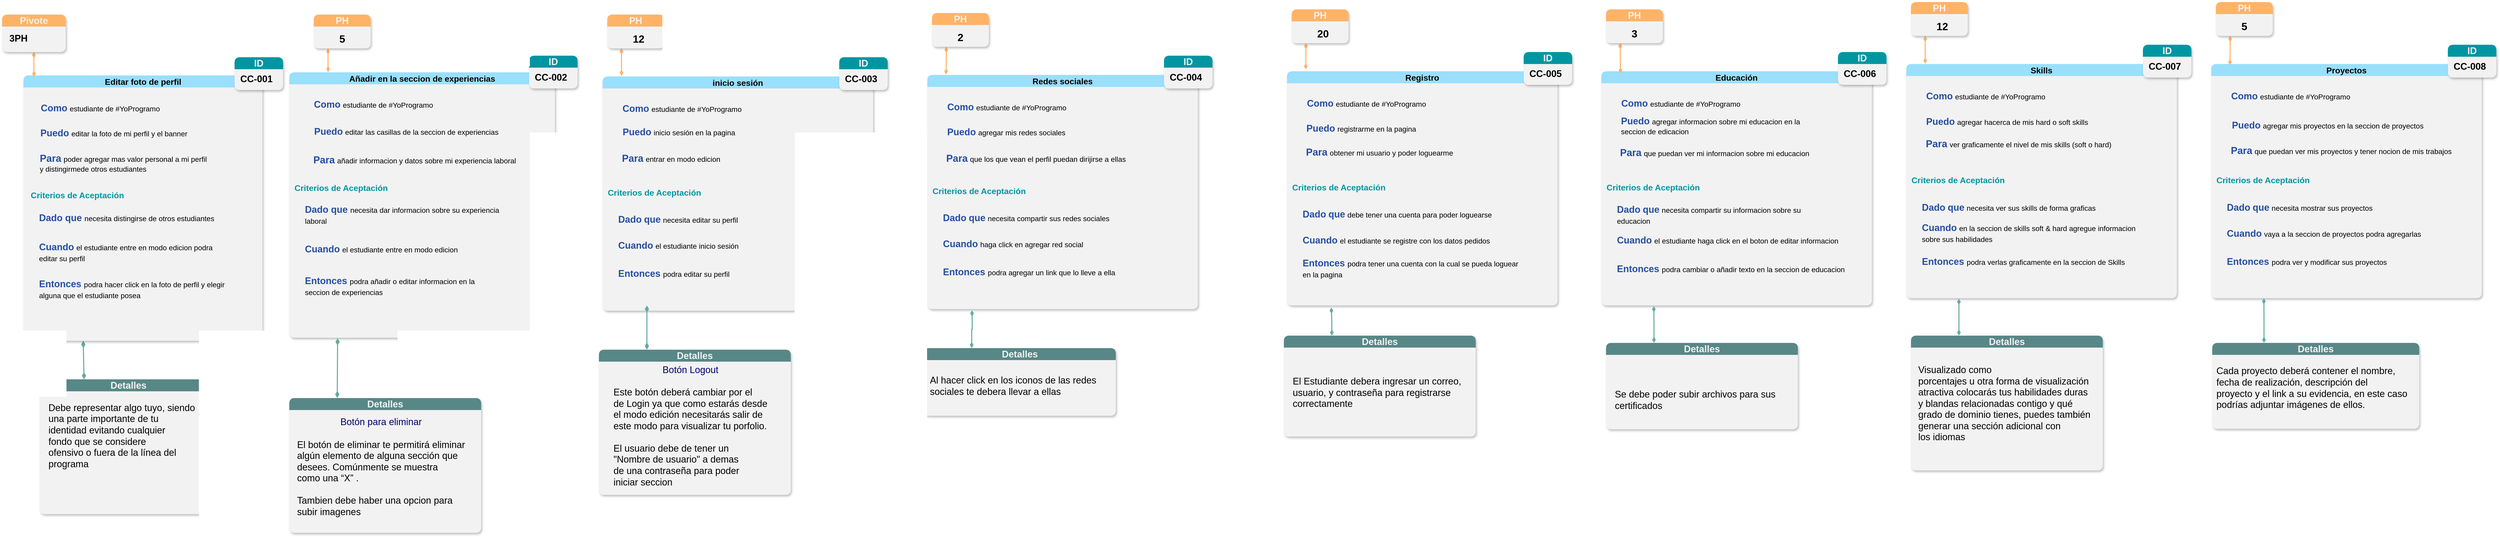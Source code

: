 <mxfile version="20.8.5" type="github">
  <diagram id="VT3ukQr_QPmnwt55tYps" name="Página-1">
    <mxGraphModel dx="1593" dy="1310" grid="0" gridSize="10" guides="1" tooltips="1" connect="1" arrows="1" fold="1" page="0" pageScale="1" pageWidth="827" pageHeight="1169" math="0" shadow="0">
      <root>
        <mxCell id="0" />
        <mxCell id="1" parent="0" />
        <mxCell id="O-t6rVWiQCJ-l5KhlSIw-54" style="edgeStyle=none;curved=1;rounded=0;orthogonalLoop=1;jettySize=auto;html=1;exitX=0.25;exitY=1;exitDx=0;exitDy=0;entryX=0.25;entryY=0;entryDx=0;entryDy=0;fontSize=18;fontColor=#000000;startSize=8;endSize=8;strokeWidth=2;strokeColor=#67AB9F;endArrow=diamondThin;endFill=1;startArrow=diamondThin;startFill=1;" parent="1" source="O-t6rVWiQCJ-l5KhlSIw-2" target="O-t6rVWiQCJ-l5KhlSIw-48" edge="1">
          <mxGeometry relative="1" as="geometry" />
        </mxCell>
        <mxCell id="O-t6rVWiQCJ-l5KhlSIw-2" value="Editar foto de perfil" style="swimlane;whiteSpace=wrap;html=1;fontSize=16;fillColor=#9ADFFC;strokeColor=none;gradientColor=none;swimlaneFillColor=#F2F2F2;rounded=1;shadow=1;" parent="1" vertex="1">
          <mxGeometry x="-674" y="-622" width="458.5" height="510" as="geometry" />
        </mxCell>
        <mxCell id="O-t6rVWiQCJ-l5KhlSIw-5" value="&lt;font style=&quot;vertical-align: inherit;&quot;&gt;&lt;font style=&quot;vertical-align: inherit;&quot;&gt;&lt;font style=&quot;vertical-align: inherit;&quot;&gt;&lt;font style=&quot;vertical-align: inherit;&quot;&gt;&lt;font style=&quot;vertical-align: inherit;&quot;&gt;&lt;font style=&quot;vertical-align: inherit;&quot;&gt;&lt;font style=&quot;vertical-align: inherit;&quot;&gt;&lt;font style=&quot;vertical-align: inherit;&quot;&gt;&lt;font style=&quot;vertical-align: inherit;&quot;&gt;&lt;font style=&quot;vertical-align: inherit;&quot;&gt;&lt;font style=&quot;vertical-align: inherit;&quot;&gt;&lt;font style=&quot;vertical-align: inherit;&quot;&gt;&lt;font style=&quot;vertical-align: inherit;&quot;&gt;&lt;font style=&quot;vertical-align: inherit;&quot;&gt;&lt;font style=&quot;vertical-align: inherit;&quot;&gt;&lt;font style=&quot;vertical-align: inherit;&quot;&gt;&lt;font style=&quot;vertical-align: inherit;&quot;&gt;&lt;font style=&quot;vertical-align: inherit;&quot;&gt;&lt;font style=&quot;vertical-align: inherit;&quot;&gt;&lt;font style=&quot;vertical-align: inherit;&quot;&gt;&lt;font color=&quot;#254ea1&quot;&gt;&lt;b&gt;&lt;font style=&quot;font-size: 18px;&quot;&gt;Como&lt;/font&gt;&lt;/b&gt; &lt;/font&gt;&lt;font style=&quot;font-size: 14px;&quot;&gt;estudiante de #YoProgramo&lt;/font&gt;&lt;/font&gt;&lt;/font&gt;&lt;/font&gt;&lt;/font&gt;&lt;/font&gt;&lt;/font&gt;&lt;/font&gt;&lt;/font&gt;&lt;/font&gt;&lt;/font&gt;&lt;/font&gt;&lt;/font&gt;&lt;/font&gt;&lt;/font&gt;&lt;/font&gt;&lt;/font&gt;&lt;/font&gt;&lt;/font&gt;&lt;br&gt;&lt;/font&gt;&lt;/font&gt;" style="text;html=1;align=center;verticalAlign=middle;resizable=0;points=[];autosize=1;strokeColor=none;fillColor=none;fontSize=16;" parent="O-t6rVWiQCJ-l5KhlSIw-2" vertex="1">
          <mxGeometry x="22" y="46" width="249" height="34" as="geometry" />
        </mxCell>
        <mxCell id="O-t6rVWiQCJ-l5KhlSIw-6" value="&lt;font style=&quot;vertical-align: inherit;&quot;&gt;&lt;font style=&quot;vertical-align: inherit;&quot;&gt;&lt;font style=&quot;vertical-align: inherit;&quot;&gt;&lt;font style=&quot;vertical-align: inherit;&quot;&gt;&lt;font style=&quot;vertical-align: inherit;&quot;&gt;&lt;font style=&quot;vertical-align: inherit;&quot;&gt;&lt;font style=&quot;vertical-align: inherit;&quot;&gt;&lt;font style=&quot;vertical-align: inherit;&quot;&gt;&lt;b&gt;&lt;font color=&quot;#254ea1&quot; style=&quot;font-size: 18px;&quot;&gt;Puedo&lt;/font&gt;&lt;/b&gt; &lt;font style=&quot;font-size: 14px;&quot;&gt;editar la foto de&amp;nbsp;&lt;/font&gt;&lt;/font&gt;&lt;/font&gt;&lt;font style=&quot;vertical-align: inherit;&quot;&gt;&lt;font style=&quot;vertical-align: inherit; font-size: 14px;&quot;&gt;mi perfil y el banner&lt;/font&gt;&lt;/font&gt;&lt;br&gt;&lt;/font&gt;&lt;/font&gt;&lt;/font&gt;&lt;/font&gt;&lt;/font&gt;&lt;/font&gt;" style="text;html=1;align=center;verticalAlign=middle;resizable=0;points=[];autosize=1;strokeColor=none;fillColor=none;fontSize=16;" parent="O-t6rVWiQCJ-l5KhlSIw-2" vertex="1">
          <mxGeometry x="22" y="94" width="301" height="34" as="geometry" />
        </mxCell>
        <mxCell id="O-t6rVWiQCJ-l5KhlSIw-7" value="&lt;font style=&quot;vertical-align: inherit;&quot;&gt;&lt;font style=&quot;vertical-align: inherit;&quot;&gt;&lt;font style=&quot;vertical-align: inherit;&quot;&gt;&lt;font style=&quot;vertical-align: inherit;&quot;&gt;&lt;b&gt;&lt;font color=&quot;#254ea1&quot; style=&quot;font-size: 19px;&quot;&gt;Para&lt;/font&gt;&lt;/b&gt; &lt;font style=&quot;font-size: 14px;&quot;&gt;poder agregar mas valor&amp;nbsp;&lt;/font&gt;&lt;/font&gt;&lt;/font&gt;&lt;font style=&quot;vertical-align: inherit;&quot;&gt;&lt;font style=&quot;vertical-align: inherit; font-size: 14px;&quot;&gt;personal a mi perfil &lt;br&gt;&lt;div style=&quot;text-align: left;&quot;&gt;&lt;font style=&quot;background-color: initial; vertical-align: inherit;&quot;&gt;&lt;font style=&quot;vertical-align: inherit;&quot;&gt;y distingirme&lt;/font&gt;&lt;/font&gt;&lt;span style=&quot;background-color: initial;&quot;&gt;de otros estudiantes&lt;/span&gt;&lt;/div&gt;&lt;/font&gt;&lt;/font&gt;&lt;/font&gt;&lt;/font&gt;" style="text;html=1;align=center;verticalAlign=middle;resizable=0;points=[];autosize=1;strokeColor=none;fillColor=none;fontSize=16;" parent="O-t6rVWiQCJ-l5KhlSIw-2" vertex="1">
          <mxGeometry x="22" y="142" width="337" height="52" as="geometry" />
        </mxCell>
        <mxCell id="O-t6rVWiQCJ-l5KhlSIw-9" value="&lt;font style=&quot;vertical-align: inherit;&quot;&gt;&lt;font style=&quot;vertical-align: inherit;&quot;&gt;&lt;font style=&quot;vertical-align: inherit;&quot;&gt;&lt;font color=&quot;#0096a1&quot; style=&quot;vertical-align: inherit;&quot;&gt;&lt;b&gt;Criterios de Aceptación&lt;/b&gt;&lt;/font&gt;&lt;/font&gt;&lt;/font&gt;&lt;/font&gt;" style="text;html=1;align=center;verticalAlign=middle;resizable=0;points=[];autosize=1;strokeColor=none;fillColor=none;fontSize=16;" parent="O-t6rVWiQCJ-l5KhlSIw-2" vertex="1">
          <mxGeometry x="4" y="214" width="197" height="32" as="geometry" />
        </mxCell>
        <mxCell id="O-t6rVWiQCJ-l5KhlSIw-10" value="&lt;font style=&quot;vertical-align: inherit;&quot;&gt;&lt;font style=&quot;vertical-align: inherit;&quot;&gt;&lt;font style=&quot;vertical-align: inherit;&quot;&gt;&lt;font style=&quot;vertical-align: inherit;&quot;&gt;&lt;font style=&quot;vertical-align: inherit;&quot;&gt;&lt;font style=&quot;vertical-align: inherit;&quot;&gt;&lt;font style=&quot;vertical-align: inherit;&quot;&gt;&lt;font style=&quot;vertical-align: inherit;&quot;&gt;&lt;font style=&quot;font-size: 18px;&quot; color=&quot;#254ea1&quot;&gt;&lt;b&gt;Dado&amp;nbsp;&lt;/b&gt;&lt;/font&gt;&lt;font color=&quot;#254ea1&quot; style=&quot;font-size: 18px;&quot;&gt;&lt;b&gt;que&amp;nbsp;&lt;/b&gt;&lt;/font&gt;&lt;font style=&quot;font-size: 14px;&quot;&gt;necesita distingirse de otros estudiantes&lt;/font&gt;&lt;/font&gt;&lt;/font&gt;&lt;/font&gt;&lt;/font&gt;&lt;/font&gt;&lt;/font&gt;&lt;/font&gt;&lt;/font&gt;" style="text;html=1;align=left;verticalAlign=middle;resizable=0;points=[];autosize=1;strokeColor=none;fillColor=none;fontSize=16;" parent="O-t6rVWiQCJ-l5KhlSIw-2" vertex="1">
          <mxGeometry x="27.5" y="256.5" width="359" height="35" as="geometry" />
        </mxCell>
        <mxCell id="O-t6rVWiQCJ-l5KhlSIw-11" value="&lt;font style=&quot;vertical-align: inherit;&quot;&gt;&lt;font style=&quot;vertical-align: inherit;&quot;&gt;&lt;font style=&quot;vertical-align: inherit;&quot;&gt;&lt;font style=&quot;vertical-align: inherit;&quot;&gt;&lt;font style=&quot;vertical-align: inherit;&quot;&gt;&lt;font style=&quot;vertical-align: inherit;&quot;&gt;&lt;font style=&quot;vertical-align: inherit;&quot;&gt;&lt;font style=&quot;vertical-align: inherit;&quot;&gt;&lt;font style=&quot;font-size: 18px;&quot; color=&quot;#254ea1&quot;&gt;&lt;b style=&quot;&quot;&gt;Cuando&lt;/b&gt;&lt;/font&gt; &lt;font style=&quot;font-size: 14px;&quot;&gt;el estudiante entre en modo edicion podra &lt;br&gt;editar su perfil&lt;/font&gt;&lt;/font&gt;&lt;/font&gt;&lt;/font&gt;&lt;/font&gt;&lt;/font&gt;&lt;/font&gt;&lt;/font&gt;&lt;/font&gt;" style="text;html=1;align=left;verticalAlign=middle;resizable=0;points=[];autosize=1;strokeColor=none;fillColor=none;fontSize=16;" parent="O-t6rVWiQCJ-l5KhlSIw-2" vertex="1">
          <mxGeometry x="27.5" y="312.5" width="352" height="54" as="geometry" />
        </mxCell>
        <mxCell id="O-t6rVWiQCJ-l5KhlSIw-12" value="&lt;font style=&quot;vertical-align: inherit;&quot;&gt;&lt;font style=&quot;vertical-align: inherit;&quot;&gt;&lt;font style=&quot;vertical-align: inherit;&quot;&gt;&lt;font style=&quot;vertical-align: inherit;&quot;&gt;&lt;font color=&quot;#254ea1&quot; style=&quot;font-size: 18px;&quot;&gt;&lt;b&gt;Entonces &lt;/b&gt;&lt;/font&gt;&lt;font style=&quot;font-size: 14px;&quot;&gt;podra hacer click en la foto de perfil y elegir &lt;br&gt;alguna que el estudiante posea&amp;nbsp;&lt;/font&gt;&lt;/font&gt;&lt;/font&gt;&lt;/font&gt;&lt;/font&gt;" style="text;html=1;align=left;verticalAlign=middle;resizable=0;points=[];autosize=1;strokeColor=none;fillColor=none;fontSize=16;" parent="O-t6rVWiQCJ-l5KhlSIw-2" vertex="1">
          <mxGeometry x="27.5" y="383.5" width="376" height="54" as="geometry" />
        </mxCell>
        <mxCell id="O-t6rVWiQCJ-l5KhlSIw-31" value="Añadir en la seccion de experiencias" style="swimlane;whiteSpace=wrap;html=1;fontSize=16;fillColor=#9ADFFC;strokeColor=none;gradientColor=none;swimlaneFillColor=#F2F2F2;rounded=1;shadow=1;" parent="1" vertex="1">
          <mxGeometry x="-164" y="-628" width="509.5" height="510" as="geometry" />
        </mxCell>
        <mxCell id="O-t6rVWiQCJ-l5KhlSIw-32" value="&lt;font style=&quot;vertical-align: inherit;&quot;&gt;&lt;font style=&quot;vertical-align: inherit;&quot;&gt;&lt;font style=&quot;vertical-align: inherit;&quot;&gt;&lt;font style=&quot;vertical-align: inherit;&quot;&gt;&lt;font style=&quot;vertical-align: inherit;&quot;&gt;&lt;font style=&quot;vertical-align: inherit;&quot;&gt;&lt;font style=&quot;vertical-align: inherit;&quot;&gt;&lt;font style=&quot;vertical-align: inherit;&quot;&gt;&lt;font style=&quot;vertical-align: inherit;&quot;&gt;&lt;font style=&quot;vertical-align: inherit;&quot;&gt;&lt;font style=&quot;vertical-align: inherit;&quot;&gt;&lt;font style=&quot;vertical-align: inherit;&quot;&gt;&lt;font style=&quot;vertical-align: inherit;&quot;&gt;&lt;font style=&quot;vertical-align: inherit;&quot;&gt;&lt;font style=&quot;vertical-align: inherit;&quot;&gt;&lt;font style=&quot;vertical-align: inherit;&quot;&gt;&lt;font style=&quot;vertical-align: inherit;&quot;&gt;&lt;font style=&quot;vertical-align: inherit;&quot;&gt;&lt;font style=&quot;vertical-align: inherit;&quot;&gt;&lt;font style=&quot;vertical-align: inherit;&quot;&gt;&lt;font color=&quot;#254ea1&quot;&gt;&lt;b&gt;&lt;font style=&quot;font-size: 18px;&quot;&gt;Como&lt;/font&gt;&lt;/b&gt; &lt;/font&gt;&lt;font style=&quot;font-size: 14px;&quot;&gt;estudiante de #YoProgramo&lt;/font&gt;&lt;/font&gt;&lt;/font&gt;&lt;/font&gt;&lt;/font&gt;&lt;/font&gt;&lt;/font&gt;&lt;/font&gt;&lt;/font&gt;&lt;/font&gt;&lt;/font&gt;&lt;/font&gt;&lt;/font&gt;&lt;/font&gt;&lt;/font&gt;&lt;/font&gt;&lt;/font&gt;&lt;/font&gt;&lt;/font&gt;&lt;br&gt;&lt;/font&gt;&lt;/font&gt;" style="text;html=1;align=center;verticalAlign=middle;resizable=0;points=[];autosize=1;strokeColor=none;fillColor=none;fontSize=16;" parent="O-t6rVWiQCJ-l5KhlSIw-31" vertex="1">
          <mxGeometry x="36" y="45" width="249" height="34" as="geometry" />
        </mxCell>
        <mxCell id="O-t6rVWiQCJ-l5KhlSIw-33" value="&lt;font style=&quot;vertical-align: inherit;&quot;&gt;&lt;font style=&quot;vertical-align: inherit;&quot;&gt;&lt;font style=&quot;vertical-align: inherit;&quot;&gt;&lt;font style=&quot;vertical-align: inherit;&quot;&gt;&lt;font style=&quot;vertical-align: inherit;&quot;&gt;&lt;font style=&quot;vertical-align: inherit;&quot;&gt;&lt;font style=&quot;vertical-align: inherit;&quot;&gt;&lt;font style=&quot;vertical-align: inherit;&quot;&gt;&lt;b&gt;&lt;font color=&quot;#254ea1&quot; style=&quot;font-size: 18px;&quot;&gt;Puedo&lt;/font&gt;&lt;/b&gt;&amp;nbsp;&lt;font style=&quot;font-size: 14px;&quot;&gt;editar las casillas de la seccion de experiencias&lt;/font&gt;&lt;/font&gt;&lt;/font&gt;&lt;br&gt;&lt;/font&gt;&lt;/font&gt;&lt;/font&gt;&lt;/font&gt;&lt;/font&gt;&lt;/font&gt;" style="text;html=1;align=center;verticalAlign=middle;resizable=0;points=[];autosize=1;strokeColor=none;fillColor=none;fontSize=16;" parent="O-t6rVWiQCJ-l5KhlSIw-31" vertex="1">
          <mxGeometry x="36" y="97" width="376" height="34" as="geometry" />
        </mxCell>
        <mxCell id="O-t6rVWiQCJ-l5KhlSIw-34" value="&lt;font style=&quot;vertical-align: inherit;&quot;&gt;&lt;font style=&quot;vertical-align: inherit;&quot;&gt;&lt;font style=&quot;vertical-align: inherit;&quot;&gt;&lt;font style=&quot;vertical-align: inherit;&quot;&gt;&lt;b&gt;&lt;font color=&quot;#254ea1&quot; style=&quot;font-size: 19px;&quot;&gt;Para&lt;/font&gt;&lt;/b&gt;&amp;nbsp;&lt;font style=&quot;font-size: 14px;&quot;&gt;añadir informacion y datos sobre mi experiencia laboral&lt;/font&gt;&lt;/font&gt;&lt;/font&gt;&lt;/font&gt;&lt;/font&gt;" style="text;html=1;align=center;verticalAlign=middle;resizable=0;points=[];autosize=1;strokeColor=none;fillColor=none;fontSize=16;" parent="O-t6rVWiQCJ-l5KhlSIw-31" vertex="1">
          <mxGeometry x="36" y="151" width="407" height="35" as="geometry" />
        </mxCell>
        <mxCell id="O-t6rVWiQCJ-l5KhlSIw-35" value="&lt;font style=&quot;vertical-align: inherit;&quot;&gt;&lt;font style=&quot;vertical-align: inherit;&quot;&gt;&lt;font style=&quot;vertical-align: inherit;&quot;&gt;&lt;font color=&quot;#0096a1&quot; style=&quot;vertical-align: inherit;&quot;&gt;&lt;b&gt;Criterios de Aceptación&lt;/b&gt;&lt;/font&gt;&lt;/font&gt;&lt;/font&gt;&lt;/font&gt;" style="text;html=1;align=center;verticalAlign=middle;resizable=0;points=[];autosize=1;strokeColor=none;fillColor=none;fontSize=16;" parent="O-t6rVWiQCJ-l5KhlSIw-31" vertex="1">
          <mxGeometry y="206" width="197" height="32" as="geometry" />
        </mxCell>
        <mxCell id="O-t6rVWiQCJ-l5KhlSIw-36" value="&lt;font style=&quot;vertical-align: inherit;&quot;&gt;&lt;font style=&quot;vertical-align: inherit;&quot;&gt;&lt;font style=&quot;vertical-align: inherit;&quot;&gt;&lt;font style=&quot;vertical-align: inherit;&quot;&gt;&lt;font style=&quot;vertical-align: inherit;&quot;&gt;&lt;font style=&quot;vertical-align: inherit;&quot;&gt;&lt;font style=&quot;vertical-align: inherit;&quot;&gt;&lt;font style=&quot;font-size: 18px; vertical-align: inherit;&quot;&gt;&lt;font color=&quot;#254ea1&quot;&gt;&lt;font style=&quot;font-size: 18px;&quot;&gt;&lt;b style=&quot;&quot;&gt;Dado &lt;/b&gt;&lt;/font&gt;&lt;b&gt;que&lt;/b&gt;&lt;/font&gt; &lt;/font&gt;&lt;font style=&quot;vertical-align: inherit; font-size: 14px;&quot;&gt;necesita dar informacion sobre su experiencia&amp;nbsp;&lt;br&gt;&lt;/font&gt;&lt;/font&gt;&lt;/font&gt;&lt;/font&gt;&lt;/font&gt;&lt;/font&gt;&lt;font style=&quot;font-size: 14px;&quot;&gt;laboral&lt;/font&gt;&lt;br&gt;&lt;/font&gt;&lt;/font&gt;" style="text;html=1;align=left;verticalAlign=middle;resizable=0;points=[];autosize=1;strokeColor=none;fillColor=none;fontSize=16;" parent="O-t6rVWiQCJ-l5KhlSIw-31" vertex="1">
          <mxGeometry x="27.5" y="246.5" width="399" height="54" as="geometry" />
        </mxCell>
        <mxCell id="O-t6rVWiQCJ-l5KhlSIw-37" value="&lt;font style=&quot;vertical-align: inherit;&quot;&gt;&lt;font style=&quot;vertical-align: inherit;&quot;&gt;&lt;font style=&quot;vertical-align: inherit;&quot;&gt;&lt;font style=&quot;vertical-align: inherit;&quot;&gt;&lt;font style=&quot;vertical-align: inherit;&quot;&gt;&lt;font style=&quot;vertical-align: inherit;&quot;&gt;&lt;font style=&quot;vertical-align: inherit;&quot;&gt;&lt;font style=&quot;vertical-align: inherit;&quot;&gt;&lt;font style=&quot;font-size: 18px;&quot; color=&quot;#254ea1&quot;&gt;&lt;b style=&quot;&quot;&gt;Cuando&lt;/b&gt;&lt;/font&gt; &lt;font style=&quot;font-size: 14px;&quot;&gt;el estudiante entre en modo edicion&amp;nbsp;&lt;/font&gt;&lt;/font&gt;&lt;/font&gt;&lt;/font&gt;&lt;/font&gt;&lt;/font&gt;&lt;/font&gt;&lt;/font&gt;&lt;/font&gt;" style="text;html=1;align=left;verticalAlign=middle;resizable=0;points=[];autosize=1;strokeColor=none;fillColor=none;fontSize=16;" parent="O-t6rVWiQCJ-l5KhlSIw-31" vertex="1">
          <mxGeometry x="27.5" y="322.5" width="317" height="35" as="geometry" />
        </mxCell>
        <mxCell id="O-t6rVWiQCJ-l5KhlSIw-38" value="&lt;font style=&quot;vertical-align: inherit;&quot;&gt;&lt;font style=&quot;vertical-align: inherit;&quot;&gt;&lt;font style=&quot;vertical-align: inherit;&quot;&gt;&lt;font style=&quot;vertical-align: inherit;&quot;&gt;&lt;font color=&quot;#254ea1&quot; style=&quot;font-size: 18px;&quot;&gt;&lt;b&gt;Entonces &lt;/b&gt;&lt;/font&gt;&lt;font style=&quot;font-size: 14px;&quot;&gt;podra añadir o editar informacion en la&amp;nbsp;&lt;br&gt;seccion de experiencias&lt;/font&gt;&lt;br&gt;&lt;/font&gt;&lt;/font&gt;&lt;/font&gt;&lt;/font&gt;" style="text;html=1;align=left;verticalAlign=middle;resizable=0;points=[];autosize=1;strokeColor=none;fillColor=none;fontSize=16;" parent="O-t6rVWiQCJ-l5KhlSIw-31" vertex="1">
          <mxGeometry x="27.5" y="383.5" width="349" height="54" as="geometry" />
        </mxCell>
        <mxCell id="O-t6rVWiQCJ-l5KhlSIw-39" value="inicio sesión" style="swimlane;whiteSpace=wrap;html=1;fontSize=16;fillColor=#9ADFFC;strokeColor=none;gradientColor=none;swimlaneFillColor=#F2F2F2;rounded=1;shadow=1;" parent="1" vertex="1">
          <mxGeometry x="437" y="-620" width="519" height="450" as="geometry" />
        </mxCell>
        <mxCell id="O-t6rVWiQCJ-l5KhlSIw-40" value="&lt;font style=&quot;vertical-align: inherit;&quot;&gt;&lt;font style=&quot;vertical-align: inherit;&quot;&gt;&lt;font style=&quot;vertical-align: inherit;&quot;&gt;&lt;font style=&quot;vertical-align: inherit;&quot;&gt;&lt;font style=&quot;vertical-align: inherit;&quot;&gt;&lt;font style=&quot;vertical-align: inherit;&quot;&gt;&lt;font style=&quot;vertical-align: inherit;&quot;&gt;&lt;font style=&quot;vertical-align: inherit;&quot;&gt;&lt;font style=&quot;vertical-align: inherit;&quot;&gt;&lt;font style=&quot;vertical-align: inherit;&quot;&gt;&lt;font style=&quot;vertical-align: inherit;&quot;&gt;&lt;font style=&quot;vertical-align: inherit;&quot;&gt;&lt;font style=&quot;vertical-align: inherit;&quot;&gt;&lt;font style=&quot;vertical-align: inherit;&quot;&gt;&lt;font style=&quot;vertical-align: inherit;&quot;&gt;&lt;font style=&quot;vertical-align: inherit;&quot;&gt;&lt;font style=&quot;vertical-align: inherit;&quot;&gt;&lt;font style=&quot;vertical-align: inherit;&quot;&gt;&lt;font style=&quot;vertical-align: inherit;&quot;&gt;&lt;font style=&quot;vertical-align: inherit;&quot;&gt;&lt;font color=&quot;#254ea1&quot;&gt;&lt;b&gt;&lt;font style=&quot;font-size: 18px;&quot;&gt;Como&lt;/font&gt;&lt;/b&gt; &lt;/font&gt;&lt;font style=&quot;font-size: 14px;&quot;&gt;estudiante de #YoProgramo&lt;/font&gt;&lt;/font&gt;&lt;/font&gt;&lt;/font&gt;&lt;/font&gt;&lt;/font&gt;&lt;/font&gt;&lt;/font&gt;&lt;/font&gt;&lt;/font&gt;&lt;/font&gt;&lt;/font&gt;&lt;/font&gt;&lt;/font&gt;&lt;/font&gt;&lt;/font&gt;&lt;/font&gt;&lt;/font&gt;&lt;/font&gt;&lt;br&gt;&lt;/font&gt;&lt;/font&gt;" style="text;html=1;align=center;verticalAlign=middle;resizable=0;points=[];autosize=1;strokeColor=none;fillColor=none;fontSize=16;" parent="O-t6rVWiQCJ-l5KhlSIw-39" vertex="1">
          <mxGeometry x="27.5" y="45" width="249" height="34" as="geometry" />
        </mxCell>
        <mxCell id="O-t6rVWiQCJ-l5KhlSIw-41" value="&lt;font style=&quot;vertical-align: inherit;&quot;&gt;&lt;font style=&quot;vertical-align: inherit;&quot;&gt;&lt;font style=&quot;vertical-align: inherit;&quot;&gt;&lt;font style=&quot;vertical-align: inherit;&quot;&gt;&lt;font style=&quot;vertical-align: inherit;&quot;&gt;&lt;font style=&quot;vertical-align: inherit;&quot;&gt;&lt;font style=&quot;vertical-align: inherit;&quot;&gt;&lt;font style=&quot;vertical-align: inherit;&quot;&gt;&lt;b&gt;&lt;font color=&quot;#254ea1&quot; style=&quot;font-size: 18px;&quot;&gt;Puedo&lt;/font&gt;&lt;/b&gt;&amp;nbsp;&lt;font style=&quot;font-size: 14px;&quot;&gt;inicio sesión en la pagina&lt;/font&gt;&lt;/font&gt;&lt;/font&gt;&lt;br&gt;&lt;/font&gt;&lt;/font&gt;&lt;/font&gt;&lt;/font&gt;&lt;/font&gt;&lt;/font&gt;" style="text;html=1;align=center;verticalAlign=middle;resizable=0;points=[];autosize=1;strokeColor=none;fillColor=none;fontSize=16;" parent="O-t6rVWiQCJ-l5KhlSIw-39" vertex="1">
          <mxGeometry x="27.5" y="90" width="236" height="34" as="geometry" />
        </mxCell>
        <mxCell id="O-t6rVWiQCJ-l5KhlSIw-42" value="&lt;font style=&quot;vertical-align: inherit;&quot;&gt;&lt;font style=&quot;vertical-align: inherit;&quot;&gt;&lt;font style=&quot;vertical-align: inherit;&quot;&gt;&lt;font style=&quot;vertical-align: inherit;&quot;&gt;&lt;b&gt;&lt;font color=&quot;#254ea1&quot; style=&quot;font-size: 19px;&quot;&gt;Para&lt;/font&gt;&lt;/b&gt;&amp;nbsp;&lt;font style=&quot;font-size: 14px;&quot;&gt;entrar en modo edicion&lt;/font&gt;&lt;/font&gt;&lt;/font&gt;&lt;/font&gt;&lt;/font&gt;" style="text;html=1;align=center;verticalAlign=middle;resizable=0;points=[];autosize=1;strokeColor=none;fillColor=none;fontSize=16;" parent="O-t6rVWiQCJ-l5KhlSIw-39" vertex="1">
          <mxGeometry x="27.5" y="140" width="207" height="35" as="geometry" />
        </mxCell>
        <mxCell id="O-t6rVWiQCJ-l5KhlSIw-43" value="&lt;font style=&quot;vertical-align: inherit;&quot;&gt;&lt;font style=&quot;vertical-align: inherit;&quot;&gt;&lt;font style=&quot;vertical-align: inherit;&quot;&gt;&lt;font color=&quot;#0096a1&quot; style=&quot;vertical-align: inherit;&quot;&gt;&lt;b&gt;Criterios de Aceptación&lt;/b&gt;&lt;/font&gt;&lt;/font&gt;&lt;/font&gt;&lt;/font&gt;" style="text;html=1;align=center;verticalAlign=middle;resizable=0;points=[];autosize=1;strokeColor=none;fillColor=none;fontSize=16;" parent="O-t6rVWiQCJ-l5KhlSIw-39" vertex="1">
          <mxGeometry y="207" width="197" height="32" as="geometry" />
        </mxCell>
        <mxCell id="O-t6rVWiQCJ-l5KhlSIw-44" value="&lt;font style=&quot;vertical-align: inherit;&quot;&gt;&lt;font style=&quot;vertical-align: inherit;&quot;&gt;&lt;font style=&quot;vertical-align: inherit;&quot;&gt;&lt;font style=&quot;vertical-align: inherit;&quot;&gt;&lt;font style=&quot;vertical-align: inherit;&quot;&gt;&lt;font style=&quot;vertical-align: inherit;&quot;&gt;&lt;font style=&quot;vertical-align: inherit;&quot;&gt;&lt;font style=&quot;vertical-align: inherit;&quot;&gt;&lt;font style=&quot;&quot; color=&quot;#254ea1&quot;&gt;&lt;b style=&quot;&quot;&gt;&lt;font style=&quot;font-size: 18px;&quot;&gt;Dado&lt;/font&gt;&lt;/b&gt;&lt;b style=&quot;font-size: 16px;&quot;&gt; &lt;/b&gt;&lt;/font&gt;&lt;b&gt;&lt;font color=&quot;#254ea1&quot; style=&quot;font-size: 18px;&quot;&gt;que&lt;/font&gt;&lt;/b&gt; &lt;font style=&quot;font-size: 14px;&quot;&gt;necesita editar su perfil&lt;/font&gt;&lt;/font&gt;&lt;/font&gt;&lt;/font&gt;&lt;/font&gt;&lt;/font&gt;&lt;/font&gt;&lt;br&gt;&lt;/font&gt;&lt;/font&gt;" style="text;html=1;align=left;verticalAlign=middle;resizable=0;points=[];autosize=1;strokeColor=none;fillColor=none;fontSize=16;" parent="O-t6rVWiQCJ-l5KhlSIw-39" vertex="1">
          <mxGeometry x="27.5" y="258" width="251" height="34" as="geometry" />
        </mxCell>
        <mxCell id="O-t6rVWiQCJ-l5KhlSIw-45" value="&lt;font style=&quot;vertical-align: inherit;&quot;&gt;&lt;font style=&quot;vertical-align: inherit;&quot;&gt;&lt;font style=&quot;vertical-align: inherit;&quot;&gt;&lt;font style=&quot;vertical-align: inherit;&quot;&gt;&lt;font style=&quot;vertical-align: inherit;&quot;&gt;&lt;font style=&quot;vertical-align: inherit;&quot;&gt;&lt;font style=&quot;vertical-align: inherit;&quot;&gt;&lt;font style=&quot;vertical-align: inherit;&quot;&gt;&lt;font style=&quot;font-size: 18px;&quot; color=&quot;#254ea1&quot;&gt;&lt;b style=&quot;&quot;&gt;Cuando&lt;/b&gt;&lt;/font&gt; &lt;font style=&quot;font-size: 14px;&quot;&gt;el estudiante inicio sesión&amp;nbsp;&lt;/font&gt;&lt;/font&gt;&lt;/font&gt;&lt;/font&gt;&lt;/font&gt;&lt;/font&gt;&lt;/font&gt;&lt;/font&gt;&lt;/font&gt;" style="text;html=1;align=left;verticalAlign=middle;resizable=0;points=[];autosize=1;strokeColor=none;fillColor=none;fontSize=16;" parent="O-t6rVWiQCJ-l5KhlSIw-39" vertex="1">
          <mxGeometry x="27.5" y="307" width="257" height="35" as="geometry" />
        </mxCell>
        <mxCell id="O-t6rVWiQCJ-l5KhlSIw-46" value="&lt;font style=&quot;vertical-align: inherit;&quot;&gt;&lt;font style=&quot;vertical-align: inherit;&quot;&gt;&lt;font style=&quot;vertical-align: inherit;&quot;&gt;&lt;font style=&quot;vertical-align: inherit;&quot;&gt;&lt;font color=&quot;#254ea1&quot; style=&quot;font-size: 18px;&quot;&gt;&lt;b&gt;Entonces &lt;/b&gt;&lt;/font&gt;&lt;font style=&quot;font-size: 14px;&quot;&gt;podra editar su perfil&lt;/font&gt;&lt;br&gt;&lt;/font&gt;&lt;/font&gt;&lt;/font&gt;&lt;/font&gt;" style="text;html=1;align=left;verticalAlign=middle;resizable=0;points=[];autosize=1;strokeColor=none;fillColor=none;fontSize=16;" parent="O-t6rVWiQCJ-l5KhlSIw-39" vertex="1">
          <mxGeometry x="27.5" y="361" width="233" height="35" as="geometry" />
        </mxCell>
        <mxCell id="O-t6rVWiQCJ-l5KhlSIw-48" value="&lt;font color=&quot;#f2f2f2&quot;&gt;Detalles&lt;/font&gt;" style="swimlane;whiteSpace=wrap;html=1;rounded=1;shadow=1;fontSize=18;fontColor=#254EA1;fillColor=#588787;gradientColor=none;swimlaneFillColor=#F2F2F2;strokeColor=none;" parent="1" vertex="1">
          <mxGeometry x="-643" y="-38" width="341" height="259" as="geometry" />
        </mxCell>
        <mxCell id="O-t6rVWiQCJ-l5KhlSIw-49" value="&lt;font color=&quot;#000000&quot;&gt;Debe representar algo tuyo, siendo&lt;br&gt;una parte importante de tu&lt;br&gt;identidad evitando cualquier&lt;br&gt;fondo que se considere&lt;br&gt;ofensivo o fuera de la línea del&lt;br&gt;programa&amp;nbsp;&lt;/font&gt;" style="text;html=1;align=left;verticalAlign=middle;resizable=0;points=[];autosize=1;strokeColor=none;fillColor=none;fontSize=18;fontColor=#F2F2F2;" parent="O-t6rVWiQCJ-l5KhlSIw-48" vertex="1">
          <mxGeometry x="15" y="38" width="303" height="142" as="geometry" />
        </mxCell>
        <mxCell id="O-t6rVWiQCJ-l5KhlSIw-55" style="edgeStyle=none;curved=1;rounded=0;orthogonalLoop=1;jettySize=auto;html=1;exitX=0.25;exitY=0;exitDx=0;exitDy=0;strokeColor=#67AB9F;strokeWidth=2;fontSize=18;fontColor=#000000;startArrow=diamondThin;startFill=1;endArrow=diamondThin;endFill=1;startSize=8;endSize=8;" parent="1" source="O-t6rVWiQCJ-l5KhlSIw-50" edge="1">
          <mxGeometry relative="1" as="geometry">
            <mxPoint x="-71.333" y="-116.889" as="targetPoint" />
          </mxGeometry>
        </mxCell>
        <mxCell id="O-t6rVWiQCJ-l5KhlSIw-50" value="&lt;font color=&quot;#f2f2f2&quot;&gt;Detalles&lt;/font&gt;" style="swimlane;whiteSpace=wrap;html=1;rounded=1;shadow=1;fontSize=18;fontColor=#254EA1;fillColor=#588787;gradientColor=none;swimlaneFillColor=#F2F2F2;strokeColor=none;" parent="1" vertex="1">
          <mxGeometry x="-164" y="-2" width="368" height="259" as="geometry" />
        </mxCell>
        <mxCell id="O-t6rVWiQCJ-l5KhlSIw-51" value="&lt;div style=&quot;text-align: center;&quot;&gt;&lt;span style=&quot;background-color: initial;&quot;&gt;&lt;font color=&quot;#000066&quot;&gt;Botón para eliminar&lt;/font&gt;&lt;/span&gt;&lt;/div&gt;&lt;font color=&quot;#000000&quot;&gt;&lt;br&gt;El botón de eliminar te permitirá eliminar&lt;br&gt;algún elemento de alguna sección que&lt;br&gt;desees. Comúnmente se muestra &lt;br&gt;como una “X” .&lt;br&gt;&lt;br&gt;Tambien debe haber una opcion para &lt;br&gt;subir imagenes&lt;br&gt;&lt;/font&gt;" style="text;html=1;align=left;verticalAlign=middle;resizable=0;points=[];autosize=1;strokeColor=none;fillColor=none;fontSize=18;fontColor=#F2F2F2;" parent="O-t6rVWiQCJ-l5KhlSIw-50" vertex="1">
          <mxGeometry x="13" y="30" width="342" height="206" as="geometry" />
        </mxCell>
        <mxCell id="O-t6rVWiQCJ-l5KhlSIw-56" style="edgeStyle=none;curved=1;rounded=0;orthogonalLoop=1;jettySize=auto;html=1;exitX=0.25;exitY=0;exitDx=0;exitDy=0;strokeColor=#67AB9F;strokeWidth=2;fontSize=18;fontColor=#000000;startArrow=diamondThin;startFill=1;endArrow=diamondThin;endFill=1;startSize=8;endSize=8;" parent="1" source="O-t6rVWiQCJ-l5KhlSIw-52" edge="1">
          <mxGeometry relative="1" as="geometry">
            <mxPoint x="522" y="-180" as="targetPoint" />
          </mxGeometry>
        </mxCell>
        <mxCell id="O-t6rVWiQCJ-l5KhlSIw-52" value="&lt;font color=&quot;#f2f2f2&quot;&gt;Detalles&lt;/font&gt;" style="swimlane;whiteSpace=wrap;html=1;rounded=1;shadow=1;fontSize=18;fontColor=#254EA1;fillColor=#588787;gradientColor=none;swimlaneFillColor=#F2F2F2;strokeColor=none;" parent="1" vertex="1">
          <mxGeometry x="430" y="-95" width="368" height="279" as="geometry" />
        </mxCell>
        <mxCell id="O-t6rVWiQCJ-l5KhlSIw-53" value="&lt;div style=&quot;border-color: var(--border-color); text-align: center;&quot;&gt;&lt;font style=&quot;border-color: var(--border-color);&quot; color=&quot;#000066&quot;&gt;Botón Logout&lt;/font&gt;&lt;/div&gt;&lt;font style=&quot;border-color: var(--border-color);&quot; color=&quot;#000000&quot;&gt;&lt;br style=&quot;border-color: var(--border-color);&quot;&gt;Este botón deberá cambiar por el&lt;br style=&quot;border-color: var(--border-color);&quot;&gt;de Login ya que como estarás desde&lt;br style=&quot;border-color: var(--border-color);&quot;&gt;el modo edición necesitarás salir de&lt;br style=&quot;border-color: var(--border-color);&quot;&gt;este modo para visualizar tu porfolio.&lt;br&gt;&lt;/font&gt;&lt;font color=&quot;#000000&quot;&gt;&lt;br&gt;El usuario debe de tener un &lt;br&gt;&quot;Nombre de usuario&quot; a demas&lt;br&gt;de una contraseña para poder&lt;br&gt;iniciar seccion&lt;br&gt;&lt;/font&gt;" style="text;html=1;align=left;verticalAlign=middle;resizable=0;points=[];autosize=1;strokeColor=none;fillColor=none;fontSize=18;fontColor=#F2F2F2;" parent="O-t6rVWiQCJ-l5KhlSIw-52" vertex="1">
          <mxGeometry x="25.5" y="22" width="317" height="250" as="geometry" />
        </mxCell>
        <mxCell id="0bzHf-aCcdu05iV_dVPJ-3" style="edgeStyle=orthogonalEdgeStyle;rounded=0;orthogonalLoop=1;jettySize=auto;html=1;exitX=0.5;exitY=1;exitDx=0;exitDy=0;entryX=0.044;entryY=0.005;entryDx=0;entryDy=0;entryPerimeter=0;strokeWidth=2;strokeColor=#FFB366;endArrow=diamondThin;endFill=1;startArrow=diamondThin;startFill=1;" parent="1" source="0bzHf-aCcdu05iV_dVPJ-1" target="O-t6rVWiQCJ-l5KhlSIw-2" edge="1">
          <mxGeometry relative="1" as="geometry" />
        </mxCell>
        <mxCell id="0bzHf-aCcdu05iV_dVPJ-1" value="&lt;font color=&quot;#f2f2f2&quot;&gt;&lt;font style=&quot;vertical-align: inherit;&quot;&gt;&lt;font style=&quot;vertical-align: inherit;&quot;&gt;Pivote&lt;/font&gt;&lt;/font&gt;&lt;/font&gt;" style="swimlane;whiteSpace=wrap;html=1;rounded=1;shadow=1;fontSize=18;fontColor=#254EA1;fillColor=#FFB366;gradientColor=none;swimlaneFillColor=#F2F2F2;strokeColor=none;" parent="1" vertex="1">
          <mxGeometry x="-715" y="-739" width="122" height="72" as="geometry" />
        </mxCell>
        <mxCell id="0bzHf-aCcdu05iV_dVPJ-2" value="&lt;font color=&quot;#000000&quot;&gt;&lt;font style=&quot;vertical-align: inherit;&quot;&gt;&lt;font style=&quot;vertical-align: inherit;&quot;&gt;&lt;font style=&quot;vertical-align: inherit;&quot;&gt;&lt;font style=&quot;vertical-align: inherit;&quot;&gt;&lt;font style=&quot;vertical-align: inherit;&quot;&gt;&lt;font style=&quot;vertical-align: inherit;&quot;&gt;&lt;font style=&quot;vertical-align: inherit;&quot;&gt;&lt;font style=&quot;vertical-align: inherit;&quot;&gt;&lt;font style=&quot;vertical-align: inherit;&quot;&gt;&lt;font style=&quot;vertical-align: inherit;&quot;&gt;&lt;b&gt;3PH&lt;/b&gt;&lt;/font&gt;&lt;/font&gt;&lt;/font&gt;&lt;/font&gt;&lt;/font&gt;&lt;/font&gt;&lt;/font&gt;&lt;/font&gt;&lt;/font&gt;&lt;/font&gt;&lt;/font&gt;" style="text;html=1;align=left;verticalAlign=middle;resizable=0;points=[];autosize=1;strokeColor=none;fillColor=none;fontSize=18;fontColor=#F2F2F2;" parent="0bzHf-aCcdu05iV_dVPJ-1" vertex="1">
          <mxGeometry x="12" y="29" width="53" height="34" as="geometry" />
        </mxCell>
        <mxCell id="0bzHf-aCcdu05iV_dVPJ-8" style="edgeStyle=orthogonalEdgeStyle;rounded=0;orthogonalLoop=1;jettySize=auto;html=1;exitX=0.25;exitY=1;exitDx=0;exitDy=0;entryX=0.146;entryY=-0.001;entryDx=0;entryDy=0;entryPerimeter=0;strokeColor=#FFB366;strokeWidth=2;fontSize=20;startArrow=diamondThin;startFill=1;endArrow=diamondThin;endFill=1;" parent="1" source="0bzHf-aCcdu05iV_dVPJ-4" target="O-t6rVWiQCJ-l5KhlSIw-31" edge="1">
          <mxGeometry relative="1" as="geometry" />
        </mxCell>
        <mxCell id="0bzHf-aCcdu05iV_dVPJ-4" value="&lt;font color=&quot;#f2f2f2&quot;&gt;&lt;font style=&quot;vertical-align: inherit;&quot;&gt;&lt;font style=&quot;vertical-align: inherit;&quot;&gt;PH&lt;/font&gt;&lt;/font&gt;&lt;/font&gt;" style="swimlane;whiteSpace=wrap;html=1;rounded=1;shadow=1;fontSize=18;fontColor=#254EA1;fillColor=#FFB366;gradientColor=none;swimlaneFillColor=#F2F2F2;strokeColor=none;startSize=23;" parent="1" vertex="1">
          <mxGeometry x="-117" y="-739" width="109" height="65" as="geometry" />
        </mxCell>
        <mxCell id="0bzHf-aCcdu05iV_dVPJ-5" value="&lt;font color=&quot;#000000&quot;&gt;&lt;font style=&quot;vertical-align: inherit;&quot;&gt;&lt;font style=&quot;vertical-align: inherit;&quot;&gt;&lt;font style=&quot;vertical-align: inherit;&quot;&gt;&lt;font style=&quot;vertical-align: inherit;&quot;&gt;&lt;font style=&quot;vertical-align: inherit;&quot;&gt;&lt;font style=&quot;vertical-align: inherit;&quot;&gt;&lt;font style=&quot;vertical-align: inherit;&quot;&gt;&lt;font style=&quot;vertical-align: inherit;&quot;&gt;&lt;font style=&quot;vertical-align: inherit; font-size: 20px;&quot;&gt;&lt;font style=&quot;vertical-align: inherit; font-size: 20px;&quot;&gt;&lt;font style=&quot;vertical-align: inherit; font-size: 20px;&quot;&gt;&lt;font style=&quot;vertical-align: inherit; font-size: 20px;&quot;&gt;&lt;b&gt;5&lt;/b&gt;&lt;/font&gt;&lt;/font&gt;&lt;/font&gt;&lt;/font&gt;&lt;/font&gt;&lt;/font&gt;&lt;/font&gt;&lt;/font&gt;&lt;/font&gt;&lt;/font&gt;&lt;/font&gt;&lt;/font&gt;&lt;/font&gt;" style="text;html=1;align=left;verticalAlign=middle;resizable=0;points=[];autosize=1;strokeColor=none;fillColor=none;fontSize=18;fontColor=#F2F2F2;" parent="0bzHf-aCcdu05iV_dVPJ-4" vertex="1">
          <mxGeometry x="47" y="29" width="29" height="36" as="geometry" />
        </mxCell>
        <mxCell id="0bzHf-aCcdu05iV_dVPJ-9" style="edgeStyle=orthogonalEdgeStyle;rounded=0;orthogonalLoop=1;jettySize=auto;html=1;exitX=0.25;exitY=1;exitDx=0;exitDy=0;entryX=0.07;entryY=-0.003;entryDx=0;entryDy=0;entryPerimeter=0;strokeColor=#FFB366;strokeWidth=2;fontSize=20;startArrow=diamondThin;startFill=1;endArrow=diamondThin;endFill=1;" parent="1" source="0bzHf-aCcdu05iV_dVPJ-6" target="O-t6rVWiQCJ-l5KhlSIw-39" edge="1">
          <mxGeometry relative="1" as="geometry" />
        </mxCell>
        <mxCell id="0bzHf-aCcdu05iV_dVPJ-6" value="&lt;font color=&quot;#f2f2f2&quot;&gt;&lt;font style=&quot;vertical-align: inherit;&quot;&gt;&lt;font style=&quot;vertical-align: inherit;&quot;&gt;PH&lt;/font&gt;&lt;/font&gt;&lt;/font&gt;" style="swimlane;whiteSpace=wrap;html=1;rounded=1;shadow=1;fontSize=18;fontColor=#254EA1;fillColor=#FFB366;gradientColor=none;swimlaneFillColor=#F2F2F2;strokeColor=none;startSize=23;" parent="1" vertex="1">
          <mxGeometry x="446" y="-739" width="109" height="65" as="geometry" />
        </mxCell>
        <mxCell id="0bzHf-aCcdu05iV_dVPJ-7" value="&lt;font color=&quot;#000000&quot;&gt;&lt;font style=&quot;vertical-align: inherit;&quot;&gt;&lt;font style=&quot;vertical-align: inherit;&quot;&gt;&lt;font style=&quot;vertical-align: inherit;&quot;&gt;&lt;font style=&quot;vertical-align: inherit;&quot;&gt;&lt;font style=&quot;vertical-align: inherit;&quot;&gt;&lt;font style=&quot;vertical-align: inherit;&quot;&gt;&lt;font style=&quot;vertical-align: inherit;&quot;&gt;&lt;font style=&quot;vertical-align: inherit;&quot;&gt;&lt;font style=&quot;vertical-align: inherit; font-size: 20px;&quot;&gt;&lt;font style=&quot;vertical-align: inherit; font-size: 20px;&quot;&gt;&lt;font style=&quot;vertical-align: inherit; font-size: 20px;&quot;&gt;&lt;font style=&quot;vertical-align: inherit; font-size: 20px;&quot;&gt;&lt;b&gt;&lt;font style=&quot;vertical-align: inherit;&quot;&gt;&lt;font style=&quot;vertical-align: inherit;&quot;&gt;&lt;font style=&quot;vertical-align: inherit;&quot;&gt;&lt;font style=&quot;vertical-align: inherit;&quot;&gt;12&lt;/font&gt;&lt;/font&gt;&lt;/font&gt;&lt;/font&gt;&lt;/b&gt;&lt;/font&gt;&lt;/font&gt;&lt;/font&gt;&lt;/font&gt;&lt;/font&gt;&lt;/font&gt;&lt;/font&gt;&lt;/font&gt;&lt;/font&gt;&lt;/font&gt;&lt;/font&gt;&lt;/font&gt;&lt;/font&gt;" style="text;html=1;align=left;verticalAlign=middle;resizable=0;points=[];autosize=1;strokeColor=none;fillColor=none;fontSize=18;fontColor=#F2F2F2;" parent="0bzHf-aCcdu05iV_dVPJ-6" vertex="1">
          <mxGeometry x="47" y="29" width="41" height="36" as="geometry" />
        </mxCell>
        <mxCell id="0bzHf-aCcdu05iV_dVPJ-11" value="&lt;font color=&quot;#f2f2f2&quot;&gt;ID&lt;/font&gt;" style="swimlane;whiteSpace=wrap;html=1;rounded=1;shadow=1;fontSize=18;fontColor=#254EA1;fillColor=#0096A1;gradientColor=none;swimlaneFillColor=#F2F2F2;strokeColor=none;startSize=23;" parent="1" vertex="1">
          <mxGeometry x="-269" y="-657" width="93" height="63" as="geometry" />
        </mxCell>
        <mxCell id="0bzHf-aCcdu05iV_dVPJ-12" value="&lt;font color=&quot;#000000&quot;&gt;&lt;font style=&quot;vertical-align: inherit;&quot;&gt;&lt;font style=&quot;vertical-align: inherit;&quot;&gt;&lt;font style=&quot;vertical-align: inherit;&quot;&gt;&lt;font style=&quot;vertical-align: inherit;&quot;&gt;&lt;font style=&quot;vertical-align: inherit;&quot;&gt;&lt;font style=&quot;vertical-align: inherit;&quot;&gt;&lt;font style=&quot;vertical-align: inherit;&quot;&gt;&lt;font style=&quot;vertical-align: inherit;&quot;&gt;&lt;font style=&quot;vertical-align: inherit;&quot;&gt;&lt;font style=&quot;vertical-align: inherit;&quot;&gt;&lt;b&gt;CC-001&lt;/b&gt;&lt;/font&gt;&lt;/font&gt;&lt;/font&gt;&lt;/font&gt;&lt;/font&gt;&lt;/font&gt;&lt;/font&gt;&lt;/font&gt;&lt;/font&gt;&lt;/font&gt;&lt;/font&gt;" style="text;html=1;align=left;verticalAlign=middle;resizable=0;points=[];autosize=1;strokeColor=none;fillColor=none;fontSize=18;fontColor=#F2F2F2;" parent="0bzHf-aCcdu05iV_dVPJ-11" vertex="1">
          <mxGeometry x="9" y="25" width="81" height="34" as="geometry" />
        </mxCell>
        <mxCell id="0bzHf-aCcdu05iV_dVPJ-15" value="&lt;font color=&quot;#f2f2f2&quot;&gt;ID&lt;/font&gt;" style="swimlane;whiteSpace=wrap;html=1;rounded=1;shadow=1;fontSize=18;fontColor=#254EA1;fillColor=#0096A1;gradientColor=none;swimlaneFillColor=#F2F2F2;strokeColor=none;startSize=23;" parent="1" vertex="1">
          <mxGeometry x="296" y="-660" width="93" height="63" as="geometry" />
        </mxCell>
        <mxCell id="0bzHf-aCcdu05iV_dVPJ-16" value="&lt;font color=&quot;#000000&quot;&gt;&lt;font style=&quot;vertical-align: inherit;&quot;&gt;&lt;font style=&quot;vertical-align: inherit;&quot;&gt;&lt;font style=&quot;vertical-align: inherit;&quot;&gt;&lt;font style=&quot;vertical-align: inherit;&quot;&gt;&lt;font style=&quot;vertical-align: inherit;&quot;&gt;&lt;font style=&quot;vertical-align: inherit;&quot;&gt;&lt;font style=&quot;vertical-align: inherit;&quot;&gt;&lt;font style=&quot;vertical-align: inherit;&quot;&gt;&lt;font style=&quot;vertical-align: inherit;&quot;&gt;&lt;font style=&quot;vertical-align: inherit;&quot;&gt;&lt;b&gt;CC-002&lt;/b&gt;&lt;/font&gt;&lt;/font&gt;&lt;/font&gt;&lt;/font&gt;&lt;/font&gt;&lt;/font&gt;&lt;/font&gt;&lt;/font&gt;&lt;/font&gt;&lt;/font&gt;&lt;/font&gt;" style="text;html=1;align=left;verticalAlign=middle;resizable=0;points=[];autosize=1;strokeColor=none;fillColor=none;fontSize=18;fontColor=#F2F2F2;" parent="0bzHf-aCcdu05iV_dVPJ-15" vertex="1">
          <mxGeometry x="9" y="25" width="81" height="34" as="geometry" />
        </mxCell>
        <mxCell id="0bzHf-aCcdu05iV_dVPJ-17" value="&lt;font color=&quot;#f2f2f2&quot;&gt;ID&lt;/font&gt;" style="swimlane;whiteSpace=wrap;html=1;rounded=1;shadow=1;fontSize=18;fontColor=#254EA1;fillColor=#0096A1;gradientColor=none;swimlaneFillColor=#F2F2F2;strokeColor=none;startSize=23;" parent="1" vertex="1">
          <mxGeometry x="891" y="-657" width="93" height="63" as="geometry" />
        </mxCell>
        <mxCell id="0bzHf-aCcdu05iV_dVPJ-18" value="&lt;font color=&quot;#000000&quot;&gt;&lt;font style=&quot;vertical-align: inherit;&quot;&gt;&lt;font style=&quot;vertical-align: inherit;&quot;&gt;&lt;font style=&quot;vertical-align: inherit;&quot;&gt;&lt;font style=&quot;vertical-align: inherit;&quot;&gt;&lt;font style=&quot;vertical-align: inherit;&quot;&gt;&lt;font style=&quot;vertical-align: inherit;&quot;&gt;&lt;font style=&quot;vertical-align: inherit;&quot;&gt;&lt;font style=&quot;vertical-align: inherit;&quot;&gt;&lt;font style=&quot;vertical-align: inherit;&quot;&gt;&lt;font style=&quot;vertical-align: inherit;&quot;&gt;&lt;b&gt;CC-003&lt;/b&gt;&lt;/font&gt;&lt;/font&gt;&lt;/font&gt;&lt;/font&gt;&lt;/font&gt;&lt;/font&gt;&lt;/font&gt;&lt;/font&gt;&lt;/font&gt;&lt;/font&gt;&lt;/font&gt;" style="text;html=1;align=left;verticalAlign=middle;resizable=0;points=[];autosize=1;strokeColor=none;fillColor=none;fontSize=18;fontColor=#F2F2F2;" parent="0bzHf-aCcdu05iV_dVPJ-17" vertex="1">
          <mxGeometry x="9" y="25" width="81" height="34" as="geometry" />
        </mxCell>
        <mxCell id="0bzHf-aCcdu05iV_dVPJ-19" value="Redes sociales" style="swimlane;whiteSpace=wrap;html=1;fontSize=16;fillColor=#9ADFFC;strokeColor=none;gradientColor=none;swimlaneFillColor=#F2F2F2;rounded=1;shadow=1;startSize=23;" parent="1" vertex="1">
          <mxGeometry x="1060" y="-623" width="519" height="450" as="geometry" />
        </mxCell>
        <mxCell id="0bzHf-aCcdu05iV_dVPJ-20" value="&lt;font style=&quot;vertical-align: inherit;&quot;&gt;&lt;font style=&quot;vertical-align: inherit;&quot;&gt;&lt;font style=&quot;vertical-align: inherit;&quot;&gt;&lt;font style=&quot;vertical-align: inherit;&quot;&gt;&lt;font style=&quot;vertical-align: inherit;&quot;&gt;&lt;font style=&quot;vertical-align: inherit;&quot;&gt;&lt;font style=&quot;vertical-align: inherit;&quot;&gt;&lt;font style=&quot;vertical-align: inherit;&quot;&gt;&lt;font style=&quot;vertical-align: inherit;&quot;&gt;&lt;font style=&quot;vertical-align: inherit;&quot;&gt;&lt;font style=&quot;vertical-align: inherit;&quot;&gt;&lt;font style=&quot;vertical-align: inherit;&quot;&gt;&lt;font style=&quot;vertical-align: inherit;&quot;&gt;&lt;font style=&quot;vertical-align: inherit;&quot;&gt;&lt;font style=&quot;vertical-align: inherit;&quot;&gt;&lt;font style=&quot;vertical-align: inherit;&quot;&gt;&lt;font style=&quot;vertical-align: inherit;&quot;&gt;&lt;font style=&quot;vertical-align: inherit;&quot;&gt;&lt;font style=&quot;vertical-align: inherit;&quot;&gt;&lt;font style=&quot;vertical-align: inherit;&quot;&gt;&lt;font color=&quot;#254ea1&quot;&gt;&lt;b&gt;&lt;font style=&quot;font-size: 18px;&quot;&gt;Como&lt;/font&gt;&lt;/b&gt; &lt;/font&gt;&lt;font style=&quot;font-size: 14px;&quot;&gt;estudiante de #YoProgramo&lt;/font&gt;&lt;/font&gt;&lt;/font&gt;&lt;/font&gt;&lt;/font&gt;&lt;/font&gt;&lt;/font&gt;&lt;/font&gt;&lt;/font&gt;&lt;/font&gt;&lt;/font&gt;&lt;/font&gt;&lt;/font&gt;&lt;/font&gt;&lt;/font&gt;&lt;/font&gt;&lt;/font&gt;&lt;/font&gt;&lt;/font&gt;&lt;br&gt;&lt;/font&gt;&lt;/font&gt;" style="text;html=1;align=center;verticalAlign=middle;resizable=0;points=[];autosize=1;strokeColor=none;fillColor=none;fontSize=16;" parent="0bzHf-aCcdu05iV_dVPJ-19" vertex="1">
          <mxGeometry x="27.5" y="45" width="249" height="34" as="geometry" />
        </mxCell>
        <mxCell id="0bzHf-aCcdu05iV_dVPJ-21" value="&lt;font style=&quot;vertical-align: inherit;&quot;&gt;&lt;font style=&quot;vertical-align: inherit;&quot;&gt;&lt;font style=&quot;vertical-align: inherit;&quot;&gt;&lt;font style=&quot;vertical-align: inherit;&quot;&gt;&lt;font style=&quot;vertical-align: inherit;&quot;&gt;&lt;font style=&quot;vertical-align: inherit;&quot;&gt;&lt;font style=&quot;vertical-align: inherit;&quot;&gt;&lt;font style=&quot;vertical-align: inherit;&quot;&gt;&lt;b&gt;&lt;font color=&quot;#254ea1&quot; style=&quot;font-size: 18px;&quot;&gt;Puedo&lt;/font&gt;&lt;/b&gt;&amp;nbsp;&lt;span style=&quot;font-size: 14px;&quot;&gt;agregar mis redes sociales&lt;/span&gt;&lt;/font&gt;&lt;/font&gt;&lt;br&gt;&lt;/font&gt;&lt;/font&gt;&lt;/font&gt;&lt;/font&gt;&lt;/font&gt;&lt;/font&gt;" style="text;html=1;align=center;verticalAlign=middle;resizable=0;points=[];autosize=1;strokeColor=none;fillColor=none;fontSize=16;" parent="0bzHf-aCcdu05iV_dVPJ-19" vertex="1">
          <mxGeometry x="27.5" y="93" width="247" height="34" as="geometry" />
        </mxCell>
        <mxCell id="0bzHf-aCcdu05iV_dVPJ-22" value="&lt;font style=&quot;vertical-align: inherit;&quot;&gt;&lt;font style=&quot;vertical-align: inherit;&quot;&gt;&lt;font style=&quot;vertical-align: inherit;&quot;&gt;&lt;font style=&quot;vertical-align: inherit;&quot;&gt;&lt;b&gt;&lt;font color=&quot;#254ea1&quot; style=&quot;font-size: 19px;&quot;&gt;Para&lt;/font&gt;&lt;/b&gt;&amp;nbsp;&lt;span style=&quot;font-size: 14px;&quot;&gt;que los que vean el perfil puedan dirijirse a ellas&lt;/span&gt;&lt;/font&gt;&lt;/font&gt;&lt;/font&gt;&lt;/font&gt;" style="text;html=1;align=center;verticalAlign=middle;resizable=0;points=[];autosize=1;strokeColor=none;fillColor=none;fontSize=16;" parent="0bzHf-aCcdu05iV_dVPJ-19" vertex="1">
          <mxGeometry x="27.5" y="143" width="361" height="35" as="geometry" />
        </mxCell>
        <mxCell id="0bzHf-aCcdu05iV_dVPJ-23" value="&lt;font style=&quot;vertical-align: inherit;&quot;&gt;&lt;font style=&quot;vertical-align: inherit;&quot;&gt;&lt;font style=&quot;vertical-align: inherit;&quot;&gt;&lt;font color=&quot;#0096a1&quot; style=&quot;vertical-align: inherit;&quot;&gt;&lt;b&gt;Criterios de Aceptación&lt;/b&gt;&lt;/font&gt;&lt;/font&gt;&lt;/font&gt;&lt;/font&gt;" style="text;html=1;align=center;verticalAlign=middle;resizable=0;points=[];autosize=1;strokeColor=none;fillColor=none;fontSize=16;" parent="0bzHf-aCcdu05iV_dVPJ-19" vertex="1">
          <mxGeometry y="207" width="197" height="32" as="geometry" />
        </mxCell>
        <mxCell id="0bzHf-aCcdu05iV_dVPJ-24" value="&lt;font style=&quot;vertical-align: inherit;&quot;&gt;&lt;font style=&quot;vertical-align: inherit;&quot;&gt;&lt;font style=&quot;vertical-align: inherit;&quot;&gt;&lt;font style=&quot;vertical-align: inherit;&quot;&gt;&lt;font style=&quot;vertical-align: inherit;&quot;&gt;&lt;font style=&quot;vertical-align: inherit;&quot;&gt;&lt;font style=&quot;vertical-align: inherit;&quot;&gt;&lt;font style=&quot;vertical-align: inherit;&quot;&gt;&lt;font style=&quot;&quot; color=&quot;#254ea1&quot;&gt;&lt;b style=&quot;&quot;&gt;&lt;font style=&quot;font-size: 18px;&quot;&gt;Dado&lt;/font&gt;&lt;/b&gt;&lt;b style=&quot;font-size: 16px;&quot;&gt; &lt;/b&gt;&lt;/font&gt;&lt;b&gt;&lt;font color=&quot;#254ea1&quot; style=&quot;font-size: 18px;&quot;&gt;que&lt;/font&gt;&lt;/b&gt; &lt;font style=&quot;font-size: 14px;&quot;&gt;necesita compartir sus redes sociales&lt;/font&gt;&lt;/font&gt;&lt;/font&gt;&lt;/font&gt;&lt;/font&gt;&lt;/font&gt;&lt;/font&gt;&lt;br&gt;&lt;/font&gt;&lt;/font&gt;" style="text;html=1;align=left;verticalAlign=middle;resizable=0;points=[];autosize=1;strokeColor=none;fillColor=none;fontSize=16;" parent="0bzHf-aCcdu05iV_dVPJ-19" vertex="1">
          <mxGeometry x="27.5" y="258" width="343" height="34" as="geometry" />
        </mxCell>
        <mxCell id="0bzHf-aCcdu05iV_dVPJ-25" value="&lt;font style=&quot;vertical-align: inherit;&quot;&gt;&lt;font style=&quot;vertical-align: inherit;&quot;&gt;&lt;font style=&quot;vertical-align: inherit;&quot;&gt;&lt;font style=&quot;vertical-align: inherit;&quot;&gt;&lt;font style=&quot;vertical-align: inherit;&quot;&gt;&lt;font style=&quot;vertical-align: inherit;&quot;&gt;&lt;font style=&quot;vertical-align: inherit;&quot;&gt;&lt;font style=&quot;vertical-align: inherit;&quot;&gt;&lt;font style=&quot;font-size: 18px;&quot; color=&quot;#254ea1&quot;&gt;&lt;b style=&quot;&quot;&gt;Cuando&lt;/b&gt;&lt;/font&gt; &lt;font style=&quot;font-size: 14px;&quot;&gt;haga click en agregar red social&amp;nbsp;&lt;/font&gt;&lt;/font&gt;&lt;/font&gt;&lt;/font&gt;&lt;/font&gt;&lt;/font&gt;&lt;/font&gt;&lt;/font&gt;&lt;/font&gt;" style="text;html=1;align=left;verticalAlign=middle;resizable=0;points=[];autosize=1;strokeColor=none;fillColor=none;fontSize=16;" parent="0bzHf-aCcdu05iV_dVPJ-19" vertex="1">
          <mxGeometry x="27.5" y="307" width="293" height="35" as="geometry" />
        </mxCell>
        <mxCell id="0bzHf-aCcdu05iV_dVPJ-26" value="&lt;font style=&quot;vertical-align: inherit;&quot;&gt;&lt;font style=&quot;vertical-align: inherit;&quot;&gt;&lt;font style=&quot;vertical-align: inherit;&quot;&gt;&lt;font style=&quot;vertical-align: inherit;&quot;&gt;&lt;font color=&quot;#254ea1&quot; style=&quot;font-size: 18px;&quot;&gt;&lt;b&gt;Entonces &lt;/b&gt;&lt;/font&gt;&lt;font style=&quot;font-size: 14px;&quot;&gt;podra agregar un link que lo lleve a ella&lt;/font&gt;&lt;br&gt;&lt;/font&gt;&lt;/font&gt;&lt;/font&gt;&lt;/font&gt;" style="text;html=1;align=left;verticalAlign=middle;resizable=0;points=[];autosize=1;strokeColor=none;fillColor=none;fontSize=16;" parent="0bzHf-aCcdu05iV_dVPJ-19" vertex="1">
          <mxGeometry x="27.5" y="361" width="347" height="35" as="geometry" />
        </mxCell>
        <mxCell id="HXOKSGJAIXrgTXVIoNdh-22" style="edgeStyle=orthogonalEdgeStyle;rounded=0;orthogonalLoop=1;jettySize=auto;html=1;exitX=0.25;exitY=0;exitDx=0;exitDy=0;strokeColor=#67AB9F;strokeWidth=2;fontSize=14;fontColor=#000066;startArrow=diamondThin;startFill=1;endArrow=diamondThin;endFill=1;" edge="1" parent="1" source="0bzHf-aCcdu05iV_dVPJ-27">
          <mxGeometry relative="1" as="geometry">
            <mxPoint x="1145.667" y="-170.667" as="targetPoint" />
          </mxGeometry>
        </mxCell>
        <mxCell id="0bzHf-aCcdu05iV_dVPJ-27" value="&lt;font color=&quot;#f2f2f2&quot;&gt;Detalles&lt;/font&gt;" style="swimlane;whiteSpace=wrap;html=1;rounded=1;shadow=1;fontSize=18;fontColor=#254EA1;fillColor=#588787;gradientColor=none;swimlaneFillColor=#F2F2F2;strokeColor=none;" parent="1" vertex="1">
          <mxGeometry x="1053" y="-98" width="368.5" height="130" as="geometry" />
        </mxCell>
        <mxCell id="0bzHf-aCcdu05iV_dVPJ-28" value="&lt;div style=&quot;text-align: center;&quot;&gt;&lt;/div&gt;&lt;font color=&quot;#000000&quot;&gt;Al hacer click en los iconos de las redes&lt;br&gt;sociales te debera llevar a ellas&lt;br&gt;&lt;/font&gt;" style="text;html=1;align=left;verticalAlign=middle;resizable=0;points=[];autosize=1;strokeColor=none;fillColor=none;fontSize=18;fontColor=#F2F2F2;" parent="0bzHf-aCcdu05iV_dVPJ-27" vertex="1">
          <mxGeometry x="9.5" y="45" width="343" height="55" as="geometry" />
        </mxCell>
        <mxCell id="HXOKSGJAIXrgTXVIoNdh-17" style="edgeStyle=orthogonalEdgeStyle;rounded=0;orthogonalLoop=1;jettySize=auto;html=1;exitX=0.25;exitY=1;exitDx=0;exitDy=0;entryX=0.069;entryY=-0.002;entryDx=0;entryDy=0;entryPerimeter=0;strokeColor=#FFB366;strokeWidth=2;fontSize=14;startArrow=diamondThin;startFill=1;endArrow=diamondThin;endFill=1;" edge="1" parent="1" source="0bzHf-aCcdu05iV_dVPJ-29" target="0bzHf-aCcdu05iV_dVPJ-19">
          <mxGeometry relative="1" as="geometry" />
        </mxCell>
        <mxCell id="0bzHf-aCcdu05iV_dVPJ-29" value="&lt;font color=&quot;#f2f2f2&quot;&gt;&lt;font style=&quot;vertical-align: inherit;&quot;&gt;&lt;font style=&quot;vertical-align: inherit;&quot;&gt;PH&lt;/font&gt;&lt;/font&gt;&lt;/font&gt;" style="swimlane;whiteSpace=wrap;html=1;rounded=1;shadow=1;fontSize=18;fontColor=#254EA1;fillColor=#FFB366;gradientColor=none;swimlaneFillColor=#F2F2F2;strokeColor=none;startSize=23;" parent="1" vertex="1">
          <mxGeometry x="1069" y="-742" width="109" height="65" as="geometry" />
        </mxCell>
        <mxCell id="0bzHf-aCcdu05iV_dVPJ-30" value="&lt;font color=&quot;#000000&quot;&gt;&lt;font style=&quot;vertical-align: inherit;&quot;&gt;&lt;font style=&quot;vertical-align: inherit;&quot;&gt;&lt;font style=&quot;vertical-align: inherit;&quot;&gt;&lt;font style=&quot;vertical-align: inherit;&quot;&gt;&lt;font style=&quot;vertical-align: inherit;&quot;&gt;&lt;font style=&quot;vertical-align: inherit;&quot;&gt;&lt;font style=&quot;vertical-align: inherit;&quot;&gt;&lt;font style=&quot;vertical-align: inherit;&quot;&gt;&lt;font style=&quot;vertical-align: inherit; font-size: 20px;&quot;&gt;&lt;font style=&quot;vertical-align: inherit; font-size: 20px;&quot;&gt;&lt;font style=&quot;vertical-align: inherit; font-size: 20px;&quot;&gt;&lt;font style=&quot;vertical-align: inherit; font-size: 20px;&quot;&gt;&lt;b&gt;&lt;font style=&quot;vertical-align: inherit;&quot;&gt;&lt;font style=&quot;vertical-align: inherit;&quot;&gt;&lt;font style=&quot;vertical-align: inherit;&quot;&gt;&lt;font style=&quot;vertical-align: inherit;&quot;&gt;2&lt;/font&gt;&lt;/font&gt;&lt;/font&gt;&lt;/font&gt;&lt;/b&gt;&lt;/font&gt;&lt;/font&gt;&lt;/font&gt;&lt;/font&gt;&lt;/font&gt;&lt;/font&gt;&lt;/font&gt;&lt;/font&gt;&lt;/font&gt;&lt;/font&gt;&lt;/font&gt;&lt;/font&gt;&lt;/font&gt;" style="text;html=1;align=left;verticalAlign=middle;resizable=0;points=[];autosize=1;strokeColor=none;fillColor=none;fontSize=18;fontColor=#F2F2F2;" parent="0bzHf-aCcdu05iV_dVPJ-29" vertex="1">
          <mxGeometry x="47" y="29" width="29" height="36" as="geometry" />
        </mxCell>
        <mxCell id="0bzHf-aCcdu05iV_dVPJ-31" value="&lt;font color=&quot;#f2f2f2&quot;&gt;ID&lt;/font&gt;" style="swimlane;whiteSpace=wrap;html=1;rounded=1;shadow=1;fontSize=18;fontColor=#254EA1;fillColor=#0096A1;gradientColor=none;swimlaneFillColor=#F2F2F2;strokeColor=none;startSize=23;" parent="1" vertex="1">
          <mxGeometry x="1514" y="-660" width="93" height="63" as="geometry" />
        </mxCell>
        <mxCell id="0bzHf-aCcdu05iV_dVPJ-32" value="&lt;font color=&quot;#000000&quot;&gt;&lt;font style=&quot;vertical-align: inherit;&quot;&gt;&lt;font style=&quot;vertical-align: inherit;&quot;&gt;&lt;font style=&quot;vertical-align: inherit;&quot;&gt;&lt;font style=&quot;vertical-align: inherit;&quot;&gt;&lt;font style=&quot;vertical-align: inherit;&quot;&gt;&lt;font style=&quot;vertical-align: inherit;&quot;&gt;&lt;font style=&quot;vertical-align: inherit;&quot;&gt;&lt;font style=&quot;vertical-align: inherit;&quot;&gt;&lt;font style=&quot;vertical-align: inherit;&quot;&gt;&lt;font style=&quot;vertical-align: inherit;&quot;&gt;&lt;b&gt;CC-004&lt;/b&gt;&lt;/font&gt;&lt;/font&gt;&lt;/font&gt;&lt;/font&gt;&lt;/font&gt;&lt;/font&gt;&lt;/font&gt;&lt;/font&gt;&lt;/font&gt;&lt;/font&gt;&lt;/font&gt;" style="text;html=1;align=left;verticalAlign=middle;resizable=0;points=[];autosize=1;strokeColor=none;fillColor=none;fontSize=18;fontColor=#F2F2F2;" parent="0bzHf-aCcdu05iV_dVPJ-31" vertex="1">
          <mxGeometry x="9" y="25" width="81" height="34" as="geometry" />
        </mxCell>
        <mxCell id="0bzHf-aCcdu05iV_dVPJ-33" value="Registro" style="swimlane;whiteSpace=wrap;html=1;fontSize=16;fillColor=#9ADFFC;strokeColor=none;gradientColor=none;swimlaneFillColor=#F2F2F2;rounded=1;shadow=1;startSize=23;" parent="1" vertex="1">
          <mxGeometry x="1750" y="-630" width="519" height="450" as="geometry" />
        </mxCell>
        <mxCell id="0bzHf-aCcdu05iV_dVPJ-34" value="&lt;font style=&quot;vertical-align: inherit;&quot;&gt;&lt;font style=&quot;vertical-align: inherit;&quot;&gt;&lt;font style=&quot;vertical-align: inherit;&quot;&gt;&lt;font style=&quot;vertical-align: inherit;&quot;&gt;&lt;font style=&quot;vertical-align: inherit;&quot;&gt;&lt;font style=&quot;vertical-align: inherit;&quot;&gt;&lt;font style=&quot;vertical-align: inherit;&quot;&gt;&lt;font style=&quot;vertical-align: inherit;&quot;&gt;&lt;font style=&quot;vertical-align: inherit;&quot;&gt;&lt;font style=&quot;vertical-align: inherit;&quot;&gt;&lt;font style=&quot;vertical-align: inherit;&quot;&gt;&lt;font style=&quot;vertical-align: inherit;&quot;&gt;&lt;font style=&quot;vertical-align: inherit;&quot;&gt;&lt;font style=&quot;vertical-align: inherit;&quot;&gt;&lt;font style=&quot;vertical-align: inherit;&quot;&gt;&lt;font style=&quot;vertical-align: inherit;&quot;&gt;&lt;font style=&quot;vertical-align: inherit;&quot;&gt;&lt;font style=&quot;vertical-align: inherit;&quot;&gt;&lt;font style=&quot;vertical-align: inherit;&quot;&gt;&lt;font style=&quot;vertical-align: inherit;&quot;&gt;&lt;font color=&quot;#254ea1&quot;&gt;&lt;b&gt;&lt;font style=&quot;font-size: 18px;&quot;&gt;Como&lt;/font&gt;&lt;/b&gt; &lt;/font&gt;&lt;font style=&quot;font-size: 14px;&quot;&gt;estudiante de #YoProgramo&lt;/font&gt;&lt;/font&gt;&lt;/font&gt;&lt;/font&gt;&lt;/font&gt;&lt;/font&gt;&lt;/font&gt;&lt;/font&gt;&lt;/font&gt;&lt;/font&gt;&lt;/font&gt;&lt;/font&gt;&lt;/font&gt;&lt;/font&gt;&lt;/font&gt;&lt;/font&gt;&lt;/font&gt;&lt;/font&gt;&lt;/font&gt;&lt;br&gt;&lt;/font&gt;&lt;/font&gt;" style="text;html=1;align=center;verticalAlign=middle;resizable=0;points=[];autosize=1;strokeColor=none;fillColor=none;fontSize=16;" parent="0bzHf-aCcdu05iV_dVPJ-33" vertex="1">
          <mxGeometry x="27.5" y="45" width="249" height="34" as="geometry" />
        </mxCell>
        <mxCell id="0bzHf-aCcdu05iV_dVPJ-35" value="&lt;font style=&quot;vertical-align: inherit;&quot;&gt;&lt;font style=&quot;vertical-align: inherit;&quot;&gt;&lt;font style=&quot;vertical-align: inherit;&quot;&gt;&lt;font style=&quot;vertical-align: inherit;&quot;&gt;&lt;font style=&quot;vertical-align: inherit;&quot;&gt;&lt;font style=&quot;vertical-align: inherit;&quot;&gt;&lt;font style=&quot;vertical-align: inherit;&quot;&gt;&lt;font style=&quot;vertical-align: inherit;&quot;&gt;&lt;b&gt;&lt;font color=&quot;#254ea1&quot; style=&quot;font-size: 18px;&quot;&gt;Puedo&lt;/font&gt;&lt;/b&gt;&amp;nbsp;&lt;font style=&quot;font-size: 14px;&quot;&gt;registrarme en la pagina&lt;/font&gt;&lt;/font&gt;&lt;/font&gt;&lt;br&gt;&lt;/font&gt;&lt;/font&gt;&lt;/font&gt;&lt;/font&gt;&lt;/font&gt;&lt;/font&gt;" style="text;html=1;align=center;verticalAlign=middle;resizable=0;points=[];autosize=1;strokeColor=none;fillColor=none;fontSize=16;" parent="0bzHf-aCcdu05iV_dVPJ-33" vertex="1">
          <mxGeometry x="27.5" y="93" width="229" height="34" as="geometry" />
        </mxCell>
        <mxCell id="0bzHf-aCcdu05iV_dVPJ-36" value="&lt;font style=&quot;vertical-align: inherit;&quot;&gt;&lt;font style=&quot;vertical-align: inherit;&quot;&gt;&lt;font style=&quot;vertical-align: inherit;&quot;&gt;&lt;font style=&quot;vertical-align: inherit;&quot;&gt;&lt;b&gt;&lt;font color=&quot;#254ea1&quot; style=&quot;font-size: 19px;&quot;&gt;Para&lt;/font&gt;&lt;/b&gt;&amp;nbsp;&lt;span style=&quot;font-size: 14px;&quot;&gt;obtener mi usuario y poder loguearme&lt;/span&gt;&lt;/font&gt;&lt;/font&gt;&lt;/font&gt;&lt;/font&gt;" style="text;html=1;align=center;verticalAlign=middle;resizable=0;points=[];autosize=1;strokeColor=none;fillColor=none;fontSize=16;" parent="0bzHf-aCcdu05iV_dVPJ-33" vertex="1">
          <mxGeometry x="27.5" y="138" width="299" height="35" as="geometry" />
        </mxCell>
        <mxCell id="0bzHf-aCcdu05iV_dVPJ-37" value="&lt;font style=&quot;vertical-align: inherit;&quot;&gt;&lt;font style=&quot;vertical-align: inherit;&quot;&gt;&lt;font style=&quot;vertical-align: inherit;&quot;&gt;&lt;font color=&quot;#0096a1&quot; style=&quot;vertical-align: inherit;&quot;&gt;&lt;b&gt;Criterios de Aceptación&lt;/b&gt;&lt;/font&gt;&lt;/font&gt;&lt;/font&gt;&lt;/font&gt;" style="text;html=1;align=center;verticalAlign=middle;resizable=0;points=[];autosize=1;strokeColor=none;fillColor=none;fontSize=16;" parent="0bzHf-aCcdu05iV_dVPJ-33" vertex="1">
          <mxGeometry y="207" width="197" height="32" as="geometry" />
        </mxCell>
        <mxCell id="0bzHf-aCcdu05iV_dVPJ-38" value="&lt;font style=&quot;vertical-align: inherit;&quot;&gt;&lt;font style=&quot;vertical-align: inherit;&quot;&gt;&lt;font style=&quot;vertical-align: inherit;&quot;&gt;&lt;font style=&quot;vertical-align: inherit;&quot;&gt;&lt;font style=&quot;vertical-align: inherit;&quot;&gt;&lt;font style=&quot;vertical-align: inherit;&quot;&gt;&lt;font style=&quot;vertical-align: inherit;&quot;&gt;&lt;font style=&quot;vertical-align: inherit;&quot;&gt;&lt;font style=&quot;&quot; color=&quot;#254ea1&quot;&gt;&lt;b style=&quot;&quot;&gt;&lt;font style=&quot;font-size: 18px;&quot;&gt;Dado&lt;/font&gt;&lt;/b&gt;&lt;b style=&quot;font-size: 16px;&quot;&gt; &lt;/b&gt;&lt;/font&gt;&lt;b&gt;&lt;font color=&quot;#254ea1&quot; style=&quot;font-size: 18px;&quot;&gt;que&lt;/font&gt;&lt;/b&gt;&amp;nbsp;&lt;span style=&quot;font-size: 14px;&quot;&gt;debe tener una cuenta para poder loguearse&lt;/span&gt;&lt;/font&gt;&lt;/font&gt;&lt;/font&gt;&lt;/font&gt;&lt;/font&gt;&lt;/font&gt;&lt;br&gt;&lt;/font&gt;&lt;/font&gt;" style="text;html=1;align=left;verticalAlign=middle;resizable=0;points=[];autosize=1;strokeColor=none;fillColor=none;fontSize=16;" parent="0bzHf-aCcdu05iV_dVPJ-33" vertex="1">
          <mxGeometry x="27.5" y="258" width="382" height="34" as="geometry" />
        </mxCell>
        <mxCell id="0bzHf-aCcdu05iV_dVPJ-39" value="&lt;font style=&quot;vertical-align: inherit;&quot;&gt;&lt;font style=&quot;vertical-align: inherit;&quot;&gt;&lt;font style=&quot;vertical-align: inherit;&quot;&gt;&lt;font style=&quot;vertical-align: inherit;&quot;&gt;&lt;font style=&quot;vertical-align: inherit;&quot;&gt;&lt;font style=&quot;vertical-align: inherit;&quot;&gt;&lt;font style=&quot;vertical-align: inherit;&quot;&gt;&lt;font style=&quot;vertical-align: inherit;&quot;&gt;&lt;font style=&quot;font-size: 18px;&quot; color=&quot;#254ea1&quot;&gt;&lt;b style=&quot;&quot;&gt;Cuando&lt;/b&gt;&lt;/font&gt; &lt;font style=&quot;font-size: 14px;&quot;&gt;el estudiante se registre con los datos pedidos&lt;/font&gt;&lt;/font&gt;&lt;/font&gt;&lt;/font&gt;&lt;/font&gt;&lt;/font&gt;&lt;/font&gt;&lt;/font&gt;&lt;/font&gt;" style="text;html=1;align=left;verticalAlign=middle;resizable=0;points=[];autosize=1;strokeColor=none;fillColor=none;fontSize=16;" parent="0bzHf-aCcdu05iV_dVPJ-33" vertex="1">
          <mxGeometry x="27.5" y="307" width="381" height="35" as="geometry" />
        </mxCell>
        <mxCell id="0bzHf-aCcdu05iV_dVPJ-40" value="&lt;font style=&quot;vertical-align: inherit;&quot;&gt;&lt;font style=&quot;vertical-align: inherit;&quot;&gt;&lt;font style=&quot;vertical-align: inherit;&quot;&gt;&lt;font style=&quot;vertical-align: inherit;&quot;&gt;&lt;font color=&quot;#254ea1&quot; style=&quot;font-size: 18px;&quot;&gt;&lt;b&gt;Entonces &lt;/b&gt;&lt;/font&gt;&lt;font style=&quot;font-size: 14px;&quot;&gt;podra tener una cuenta con la cual se pueda loguear &lt;br&gt;en la pagina&lt;/font&gt;&lt;br&gt;&lt;/font&gt;&lt;/font&gt;&lt;/font&gt;&lt;/font&gt;" style="text;html=1;align=left;verticalAlign=middle;resizable=0;points=[];autosize=1;strokeColor=none;fillColor=none;fontSize=16;" parent="0bzHf-aCcdu05iV_dVPJ-33" vertex="1">
          <mxGeometry x="27.5" y="352" width="431" height="54" as="geometry" />
        </mxCell>
        <mxCell id="HXOKSGJAIXrgTXVIoNdh-23" style="edgeStyle=orthogonalEdgeStyle;rounded=0;orthogonalLoop=1;jettySize=auto;html=1;exitX=0.25;exitY=0;exitDx=0;exitDy=0;strokeColor=#67AB9F;strokeWidth=2;fontSize=14;fontColor=#000066;startArrow=diamondThin;startFill=1;endArrow=diamondThin;endFill=1;" edge="1" parent="1" source="0bzHf-aCcdu05iV_dVPJ-41">
          <mxGeometry relative="1" as="geometry">
            <mxPoint x="1835" y="-176" as="targetPoint" />
          </mxGeometry>
        </mxCell>
        <mxCell id="0bzHf-aCcdu05iV_dVPJ-41" value="&lt;font color=&quot;#f2f2f2&quot;&gt;Detalles&lt;/font&gt;" style="swimlane;whiteSpace=wrap;html=1;rounded=1;shadow=1;fontSize=18;fontColor=#254EA1;fillColor=#588787;gradientColor=none;swimlaneFillColor=#F2F2F2;strokeColor=none;" parent="1" vertex="1">
          <mxGeometry x="1744" y="-122" width="368" height="194" as="geometry" />
        </mxCell>
        <mxCell id="0bzHf-aCcdu05iV_dVPJ-42" value="&lt;font color=&quot;#000000&quot;&gt;El Estudiante debera ingresar un correo, &lt;br&gt;usuario, y contraseña para registrarse&amp;nbsp;&lt;br&gt;correctamente&amp;nbsp;&lt;br&gt;&lt;/font&gt;" style="text;html=1;align=left;verticalAlign=middle;resizable=0;points=[];autosize=1;strokeColor=none;fillColor=none;fontSize=18;fontColor=#F2F2F2;" parent="0bzHf-aCcdu05iV_dVPJ-41" vertex="1">
          <mxGeometry x="15" y="71" width="345" height="77" as="geometry" />
        </mxCell>
        <mxCell id="HXOKSGJAIXrgTXVIoNdh-16" style="edgeStyle=orthogonalEdgeStyle;rounded=0;orthogonalLoop=1;jettySize=auto;html=1;exitX=0.25;exitY=1;exitDx=0;exitDy=0;entryX=0.069;entryY=-0.008;entryDx=0;entryDy=0;entryPerimeter=0;strokeColor=#FFB366;strokeWidth=2;fontSize=14;startArrow=diamondThin;startFill=1;endArrow=diamondThin;endFill=1;" edge="1" parent="1" source="0bzHf-aCcdu05iV_dVPJ-43" target="0bzHf-aCcdu05iV_dVPJ-33">
          <mxGeometry relative="1" as="geometry" />
        </mxCell>
        <mxCell id="0bzHf-aCcdu05iV_dVPJ-43" value="&lt;font color=&quot;#f2f2f2&quot;&gt;&lt;font style=&quot;vertical-align: inherit;&quot;&gt;&lt;font style=&quot;vertical-align: inherit;&quot;&gt;PH&lt;/font&gt;&lt;/font&gt;&lt;/font&gt;" style="swimlane;whiteSpace=wrap;html=1;rounded=1;shadow=1;fontSize=18;fontColor=#254EA1;fillColor=#FFB366;gradientColor=none;swimlaneFillColor=#F2F2F2;strokeColor=none;startSize=23;" parent="1" vertex="1">
          <mxGeometry x="1759" y="-749" width="109" height="65" as="geometry" />
        </mxCell>
        <mxCell id="0bzHf-aCcdu05iV_dVPJ-44" value="&lt;font color=&quot;#000000&quot;&gt;&lt;font style=&quot;vertical-align: inherit;&quot;&gt;&lt;font style=&quot;vertical-align: inherit;&quot;&gt;&lt;font style=&quot;vertical-align: inherit;&quot;&gt;&lt;font style=&quot;vertical-align: inherit;&quot;&gt;&lt;font style=&quot;vertical-align: inherit;&quot;&gt;&lt;font style=&quot;vertical-align: inherit;&quot;&gt;&lt;font style=&quot;vertical-align: inherit;&quot;&gt;&lt;font style=&quot;vertical-align: inherit;&quot;&gt;&lt;font style=&quot;vertical-align: inherit; font-size: 20px;&quot;&gt;&lt;font style=&quot;vertical-align: inherit; font-size: 20px;&quot;&gt;&lt;font style=&quot;vertical-align: inherit; font-size: 20px;&quot;&gt;&lt;font style=&quot;vertical-align: inherit; font-size: 20px;&quot;&gt;&lt;b&gt;&lt;font style=&quot;vertical-align: inherit;&quot;&gt;&lt;font style=&quot;vertical-align: inherit;&quot;&gt;&lt;font style=&quot;vertical-align: inherit;&quot;&gt;&lt;font style=&quot;vertical-align: inherit;&quot;&gt;20&lt;/font&gt;&lt;/font&gt;&lt;/font&gt;&lt;/font&gt;&lt;/b&gt;&lt;/font&gt;&lt;/font&gt;&lt;/font&gt;&lt;/font&gt;&lt;/font&gt;&lt;/font&gt;&lt;/font&gt;&lt;/font&gt;&lt;/font&gt;&lt;/font&gt;&lt;/font&gt;&lt;/font&gt;&lt;/font&gt;" style="text;html=1;align=left;verticalAlign=middle;resizable=0;points=[];autosize=1;strokeColor=none;fillColor=none;fontSize=18;fontColor=#F2F2F2;" parent="0bzHf-aCcdu05iV_dVPJ-43" vertex="1">
          <mxGeometry x="47" y="29" width="41" height="36" as="geometry" />
        </mxCell>
        <mxCell id="0bzHf-aCcdu05iV_dVPJ-45" value="&lt;font color=&quot;#f2f2f2&quot;&gt;ID&lt;/font&gt;" style="swimlane;whiteSpace=wrap;html=1;rounded=1;shadow=1;fontSize=18;fontColor=#254EA1;fillColor=#0096A1;gradientColor=none;swimlaneFillColor=#F2F2F2;strokeColor=none;startSize=23;" parent="1" vertex="1">
          <mxGeometry x="2204" y="-667" width="93" height="63" as="geometry" />
        </mxCell>
        <mxCell id="0bzHf-aCcdu05iV_dVPJ-46" value="&lt;font color=&quot;#000000&quot;&gt;&lt;font style=&quot;vertical-align: inherit;&quot;&gt;&lt;font style=&quot;vertical-align: inherit;&quot;&gt;&lt;font style=&quot;vertical-align: inherit;&quot;&gt;&lt;font style=&quot;vertical-align: inherit;&quot;&gt;&lt;font style=&quot;vertical-align: inherit;&quot;&gt;&lt;font style=&quot;vertical-align: inherit;&quot;&gt;&lt;font style=&quot;vertical-align: inherit;&quot;&gt;&lt;font style=&quot;vertical-align: inherit;&quot;&gt;&lt;font style=&quot;vertical-align: inherit;&quot;&gt;&lt;font style=&quot;vertical-align: inherit;&quot;&gt;&lt;b&gt;CC-005&lt;/b&gt;&lt;/font&gt;&lt;/font&gt;&lt;/font&gt;&lt;/font&gt;&lt;/font&gt;&lt;/font&gt;&lt;/font&gt;&lt;/font&gt;&lt;/font&gt;&lt;/font&gt;&lt;/font&gt;" style="text;html=1;align=left;verticalAlign=middle;resizable=0;points=[];autosize=1;strokeColor=none;fillColor=none;fontSize=18;fontColor=#F2F2F2;" parent="0bzHf-aCcdu05iV_dVPJ-45" vertex="1">
          <mxGeometry x="9" y="25" width="81" height="34" as="geometry" />
        </mxCell>
        <mxCell id="0bzHf-aCcdu05iV_dVPJ-47" value="Educación" style="swimlane;whiteSpace=wrap;html=1;fontSize=16;fillColor=#9ADFFC;strokeColor=none;gradientColor=none;swimlaneFillColor=#F2F2F2;rounded=1;shadow=1;startSize=23;" parent="1" vertex="1">
          <mxGeometry x="2353" y="-630" width="519" height="450" as="geometry" />
        </mxCell>
        <mxCell id="0bzHf-aCcdu05iV_dVPJ-48" value="&lt;font style=&quot;vertical-align: inherit;&quot;&gt;&lt;font style=&quot;vertical-align: inherit;&quot;&gt;&lt;font style=&quot;vertical-align: inherit;&quot;&gt;&lt;font style=&quot;vertical-align: inherit;&quot;&gt;&lt;font style=&quot;vertical-align: inherit;&quot;&gt;&lt;font style=&quot;vertical-align: inherit;&quot;&gt;&lt;font style=&quot;vertical-align: inherit;&quot;&gt;&lt;font style=&quot;vertical-align: inherit;&quot;&gt;&lt;font style=&quot;vertical-align: inherit;&quot;&gt;&lt;font style=&quot;vertical-align: inherit;&quot;&gt;&lt;font style=&quot;vertical-align: inherit;&quot;&gt;&lt;font style=&quot;vertical-align: inherit;&quot;&gt;&lt;font style=&quot;vertical-align: inherit;&quot;&gt;&lt;font style=&quot;vertical-align: inherit;&quot;&gt;&lt;font style=&quot;vertical-align: inherit;&quot;&gt;&lt;font style=&quot;vertical-align: inherit;&quot;&gt;&lt;font style=&quot;vertical-align: inherit;&quot;&gt;&lt;font style=&quot;vertical-align: inherit;&quot;&gt;&lt;font style=&quot;vertical-align: inherit;&quot;&gt;&lt;font style=&quot;vertical-align: inherit;&quot;&gt;&lt;font color=&quot;#254ea1&quot;&gt;&lt;b&gt;&lt;font style=&quot;font-size: 18px;&quot;&gt;Como&lt;/font&gt;&lt;/b&gt; &lt;/font&gt;&lt;font style=&quot;font-size: 14px;&quot;&gt;estudiante de #YoProgramo&lt;/font&gt;&lt;/font&gt;&lt;/font&gt;&lt;/font&gt;&lt;/font&gt;&lt;/font&gt;&lt;/font&gt;&lt;/font&gt;&lt;/font&gt;&lt;/font&gt;&lt;/font&gt;&lt;/font&gt;&lt;/font&gt;&lt;/font&gt;&lt;/font&gt;&lt;/font&gt;&lt;/font&gt;&lt;/font&gt;&lt;/font&gt;&lt;br&gt;&lt;/font&gt;&lt;/font&gt;" style="text;html=1;align=center;verticalAlign=middle;resizable=0;points=[];autosize=1;strokeColor=none;fillColor=none;fontSize=16;" parent="0bzHf-aCcdu05iV_dVPJ-47" vertex="1">
          <mxGeometry x="27.5" y="45" width="249" height="34" as="geometry" />
        </mxCell>
        <mxCell id="0bzHf-aCcdu05iV_dVPJ-49" value="&lt;font style=&quot;vertical-align: inherit;&quot;&gt;&lt;font style=&quot;vertical-align: inherit;&quot;&gt;&lt;font style=&quot;vertical-align: inherit;&quot;&gt;&lt;font style=&quot;vertical-align: inherit;&quot;&gt;&lt;font style=&quot;vertical-align: inherit;&quot;&gt;&lt;font style=&quot;vertical-align: inherit;&quot;&gt;&lt;font style=&quot;vertical-align: inherit;&quot;&gt;&lt;font style=&quot;vertical-align: inherit;&quot;&gt;&lt;b&gt;&lt;font color=&quot;#254ea1&quot; style=&quot;font-size: 18px;&quot;&gt;Puedo&lt;/font&gt;&lt;/b&gt;&amp;nbsp;&lt;span style=&quot;font-size: 14px;&quot;&gt;agregar informacion sobre mi educacion en la &lt;br&gt;&lt;div style=&quot;text-align: left;&quot;&gt;&lt;span style=&quot;background-color: initial;&quot;&gt;seccion de edicacion&lt;/span&gt;&lt;/div&gt;&lt;/span&gt;&lt;/font&gt;&lt;/font&gt;&lt;/font&gt;&lt;/font&gt;&lt;/font&gt;&lt;/font&gt;&lt;/font&gt;&lt;/font&gt;" style="text;html=1;align=center;verticalAlign=middle;resizable=0;points=[];autosize=1;strokeColor=none;fillColor=none;fontSize=16;" parent="0bzHf-aCcdu05iV_dVPJ-47" vertex="1">
          <mxGeometry x="27.5" y="79" width="362" height="51" as="geometry" />
        </mxCell>
        <mxCell id="0bzHf-aCcdu05iV_dVPJ-50" value="&lt;font style=&quot;vertical-align: inherit;&quot;&gt;&lt;font style=&quot;vertical-align: inherit;&quot;&gt;&lt;font style=&quot;vertical-align: inherit;&quot;&gt;&lt;font style=&quot;vertical-align: inherit;&quot;&gt;&lt;b&gt;&lt;font color=&quot;#254ea1&quot; style=&quot;font-size: 19px;&quot;&gt;Para&lt;/font&gt;&lt;/b&gt;&amp;nbsp;&lt;span style=&quot;font-size: 14px;&quot;&gt;que puedan ver mi informacion sobre mi educacion&lt;/span&gt;&lt;/font&gt;&lt;/font&gt;&lt;/font&gt;&lt;/font&gt;" style="text;html=1;align=center;verticalAlign=middle;resizable=0;points=[];autosize=1;strokeColor=none;fillColor=none;fontSize=16;" parent="0bzHf-aCcdu05iV_dVPJ-47" vertex="1">
          <mxGeometry x="27.5" y="139" width="379" height="35" as="geometry" />
        </mxCell>
        <mxCell id="0bzHf-aCcdu05iV_dVPJ-51" value="&lt;font style=&quot;vertical-align: inherit;&quot;&gt;&lt;font style=&quot;vertical-align: inherit;&quot;&gt;&lt;font style=&quot;vertical-align: inherit;&quot;&gt;&lt;font color=&quot;#0096a1&quot; style=&quot;vertical-align: inherit;&quot;&gt;&lt;b&gt;Criterios de Aceptación&lt;/b&gt;&lt;/font&gt;&lt;/font&gt;&lt;/font&gt;&lt;/font&gt;" style="text;html=1;align=center;verticalAlign=middle;resizable=0;points=[];autosize=1;strokeColor=none;fillColor=none;fontSize=16;" parent="0bzHf-aCcdu05iV_dVPJ-47" vertex="1">
          <mxGeometry y="207" width="197" height="32" as="geometry" />
        </mxCell>
        <mxCell id="0bzHf-aCcdu05iV_dVPJ-52" value="&lt;font style=&quot;vertical-align: inherit;&quot;&gt;&lt;font style=&quot;vertical-align: inherit;&quot;&gt;&lt;font style=&quot;vertical-align: inherit;&quot;&gt;&lt;font style=&quot;vertical-align: inherit;&quot;&gt;&lt;font style=&quot;vertical-align: inherit;&quot;&gt;&lt;font style=&quot;vertical-align: inherit;&quot;&gt;&lt;font style=&quot;vertical-align: inherit;&quot;&gt;&lt;font style=&quot;vertical-align: inherit;&quot;&gt;&lt;font style=&quot;&quot; color=&quot;#254ea1&quot;&gt;&lt;b style=&quot;&quot;&gt;&lt;font style=&quot;font-size: 18px;&quot;&gt;Dado&lt;/font&gt;&lt;/b&gt;&lt;b style=&quot;font-size: 16px;&quot;&gt; &lt;/b&gt;&lt;/font&gt;&lt;b&gt;&lt;font color=&quot;#254ea1&quot; style=&quot;font-size: 18px;&quot;&gt;que&lt;/font&gt;&lt;/b&gt;&amp;nbsp;&lt;span style=&quot;font-size: 14px;&quot;&gt;necesita compartir su informacion sobre su&amp;nbsp;&lt;br&gt;&lt;/span&gt;&lt;/font&gt;&lt;/font&gt;&lt;/font&gt;&lt;/font&gt;&lt;/font&gt;&lt;/font&gt;&lt;font style=&quot;font-size: 14px;&quot;&gt;educacion&lt;/font&gt;&lt;br&gt;&lt;/font&gt;&lt;/font&gt;" style="text;html=1;align=left;verticalAlign=middle;resizable=0;points=[];autosize=1;strokeColor=none;fillColor=none;fontSize=16;" parent="0bzHf-aCcdu05iV_dVPJ-47" vertex="1">
          <mxGeometry x="27.5" y="249" width="378" height="53" as="geometry" />
        </mxCell>
        <mxCell id="0bzHf-aCcdu05iV_dVPJ-53" value="&lt;font style=&quot;vertical-align: inherit;&quot;&gt;&lt;font style=&quot;vertical-align: inherit;&quot;&gt;&lt;font style=&quot;vertical-align: inherit;&quot;&gt;&lt;font style=&quot;vertical-align: inherit;&quot;&gt;&lt;font style=&quot;vertical-align: inherit;&quot;&gt;&lt;font style=&quot;vertical-align: inherit;&quot;&gt;&lt;font style=&quot;vertical-align: inherit;&quot;&gt;&lt;font style=&quot;vertical-align: inherit;&quot;&gt;&lt;font style=&quot;font-size: 18px;&quot; color=&quot;#254ea1&quot;&gt;&lt;b style=&quot;&quot;&gt;Cuando&lt;/b&gt;&lt;/font&gt; &lt;font style=&quot;font-size: 14px;&quot;&gt;el estudiante haga click en el boton de editar informacion&lt;/font&gt;&lt;/font&gt;&lt;/font&gt;&lt;/font&gt;&lt;/font&gt;&lt;/font&gt;&lt;/font&gt;&lt;/font&gt;&lt;/font&gt;" style="text;html=1;align=left;verticalAlign=middle;resizable=0;points=[];autosize=1;strokeColor=none;fillColor=none;fontSize=16;" parent="0bzHf-aCcdu05iV_dVPJ-47" vertex="1">
          <mxGeometry x="27.5" y="307" width="444" height="35" as="geometry" />
        </mxCell>
        <mxCell id="0bzHf-aCcdu05iV_dVPJ-54" value="&lt;font style=&quot;vertical-align: inherit;&quot;&gt;&lt;font style=&quot;vertical-align: inherit;&quot;&gt;&lt;font style=&quot;vertical-align: inherit;&quot;&gt;&lt;font style=&quot;vertical-align: inherit;&quot;&gt;&lt;font color=&quot;#254ea1&quot; style=&quot;font-size: 18px;&quot;&gt;&lt;b&gt;Entonces &lt;/b&gt;&lt;/font&gt;&lt;font style=&quot;font-size: 14px;&quot;&gt;podra cambiar o añadir texto en la seccion de educacion&lt;/font&gt;&lt;br&gt;&lt;/font&gt;&lt;/font&gt;&lt;/font&gt;&lt;/font&gt;" style="text;html=1;align=left;verticalAlign=middle;resizable=0;points=[];autosize=1;strokeColor=none;fillColor=none;fontSize=16;" parent="0bzHf-aCcdu05iV_dVPJ-47" vertex="1">
          <mxGeometry x="27.5" y="362" width="457" height="35" as="geometry" />
        </mxCell>
        <mxCell id="HXOKSGJAIXrgTXVIoNdh-15" style="edgeStyle=orthogonalEdgeStyle;rounded=0;orthogonalLoop=1;jettySize=auto;html=1;exitX=0.25;exitY=1;exitDx=0;exitDy=0;entryX=0.071;entryY=0.009;entryDx=0;entryDy=0;entryPerimeter=0;strokeColor=#FFB366;strokeWidth=2;fontSize=14;startArrow=diamondThin;startFill=1;endArrow=diamondThin;endFill=1;" edge="1" parent="1" source="0bzHf-aCcdu05iV_dVPJ-55" target="0bzHf-aCcdu05iV_dVPJ-47">
          <mxGeometry relative="1" as="geometry" />
        </mxCell>
        <mxCell id="0bzHf-aCcdu05iV_dVPJ-55" value="&lt;font color=&quot;#f2f2f2&quot;&gt;&lt;font style=&quot;vertical-align: inherit;&quot;&gt;&lt;font style=&quot;vertical-align: inherit;&quot;&gt;PH&lt;/font&gt;&lt;/font&gt;&lt;/font&gt;" style="swimlane;whiteSpace=wrap;html=1;rounded=1;shadow=1;fontSize=18;fontColor=#254EA1;fillColor=#FFB366;gradientColor=none;swimlaneFillColor=#F2F2F2;strokeColor=none;startSize=23;" parent="1" vertex="1">
          <mxGeometry x="2362" y="-749" width="109" height="65" as="geometry" />
        </mxCell>
        <mxCell id="0bzHf-aCcdu05iV_dVPJ-56" value="&lt;font color=&quot;#000000&quot;&gt;&lt;font style=&quot;vertical-align: inherit;&quot;&gt;&lt;font style=&quot;vertical-align: inherit;&quot;&gt;&lt;font style=&quot;vertical-align: inherit;&quot;&gt;&lt;font style=&quot;vertical-align: inherit;&quot;&gt;&lt;font style=&quot;vertical-align: inherit;&quot;&gt;&lt;font style=&quot;vertical-align: inherit;&quot;&gt;&lt;font style=&quot;vertical-align: inherit;&quot;&gt;&lt;font style=&quot;vertical-align: inherit;&quot;&gt;&lt;font style=&quot;vertical-align: inherit; font-size: 20px;&quot;&gt;&lt;font style=&quot;vertical-align: inherit; font-size: 20px;&quot;&gt;&lt;font style=&quot;vertical-align: inherit; font-size: 20px;&quot;&gt;&lt;font style=&quot;vertical-align: inherit; font-size: 20px;&quot;&gt;&lt;b&gt;&lt;font style=&quot;vertical-align: inherit;&quot;&gt;&lt;font style=&quot;vertical-align: inherit;&quot;&gt;&lt;font style=&quot;vertical-align: inherit;&quot;&gt;&lt;font style=&quot;vertical-align: inherit;&quot;&gt;3&lt;/font&gt;&lt;/font&gt;&lt;/font&gt;&lt;/font&gt;&lt;/b&gt;&lt;/font&gt;&lt;/font&gt;&lt;/font&gt;&lt;/font&gt;&lt;/font&gt;&lt;/font&gt;&lt;/font&gt;&lt;/font&gt;&lt;/font&gt;&lt;/font&gt;&lt;/font&gt;&lt;/font&gt;&lt;/font&gt;" style="text;html=1;align=left;verticalAlign=middle;resizable=0;points=[];autosize=1;strokeColor=none;fillColor=none;fontSize=18;fontColor=#F2F2F2;" parent="0bzHf-aCcdu05iV_dVPJ-55" vertex="1">
          <mxGeometry x="47" y="29" width="29" height="36" as="geometry" />
        </mxCell>
        <mxCell id="0bzHf-aCcdu05iV_dVPJ-57" value="&lt;font color=&quot;#f2f2f2&quot;&gt;ID&lt;/font&gt;" style="swimlane;whiteSpace=wrap;html=1;rounded=1;shadow=1;fontSize=18;fontColor=#254EA1;fillColor=#0096A1;gradientColor=none;swimlaneFillColor=#F2F2F2;strokeColor=none;startSize=23;" parent="1" vertex="1">
          <mxGeometry x="2807" y="-667" width="93" height="63" as="geometry" />
        </mxCell>
        <mxCell id="0bzHf-aCcdu05iV_dVPJ-58" value="&lt;font color=&quot;#000000&quot;&gt;&lt;font style=&quot;vertical-align: inherit;&quot;&gt;&lt;font style=&quot;vertical-align: inherit;&quot;&gt;&lt;font style=&quot;vertical-align: inherit;&quot;&gt;&lt;font style=&quot;vertical-align: inherit;&quot;&gt;&lt;font style=&quot;vertical-align: inherit;&quot;&gt;&lt;font style=&quot;vertical-align: inherit;&quot;&gt;&lt;font style=&quot;vertical-align: inherit;&quot;&gt;&lt;font style=&quot;vertical-align: inherit;&quot;&gt;&lt;font style=&quot;vertical-align: inherit;&quot;&gt;&lt;font style=&quot;vertical-align: inherit;&quot;&gt;&lt;b&gt;CC-006&lt;/b&gt;&lt;/font&gt;&lt;/font&gt;&lt;/font&gt;&lt;/font&gt;&lt;/font&gt;&lt;/font&gt;&lt;/font&gt;&lt;/font&gt;&lt;/font&gt;&lt;/font&gt;&lt;/font&gt;" style="text;html=1;align=left;verticalAlign=middle;resizable=0;points=[];autosize=1;strokeColor=none;fillColor=none;fontSize=18;fontColor=#F2F2F2;" parent="0bzHf-aCcdu05iV_dVPJ-57" vertex="1">
          <mxGeometry x="9" y="25" width="81" height="34" as="geometry" />
        </mxCell>
        <mxCell id="HXOKSGJAIXrgTXVIoNdh-24" style="edgeStyle=orthogonalEdgeStyle;rounded=0;orthogonalLoop=1;jettySize=auto;html=1;exitX=0.25;exitY=0;exitDx=0;exitDy=0;strokeColor=#67AB9F;strokeWidth=2;fontSize=14;fontColor=#000066;startArrow=diamondThin;startFill=1;endArrow=diamondThin;endFill=1;" edge="1" parent="1" source="0bzHf-aCcdu05iV_dVPJ-59">
          <mxGeometry relative="1" as="geometry">
            <mxPoint x="2453.667" y="-178.667" as="targetPoint" />
          </mxGeometry>
        </mxCell>
        <mxCell id="0bzHf-aCcdu05iV_dVPJ-59" value="&lt;font color=&quot;#f2f2f2&quot;&gt;Detalles&lt;/font&gt;" style="swimlane;whiteSpace=wrap;html=1;rounded=1;shadow=1;fontSize=18;fontColor=#254EA1;fillColor=#588787;gradientColor=none;swimlaneFillColor=#F2F2F2;strokeColor=none;" parent="1" vertex="1">
          <mxGeometry x="2362" y="-108" width="368" height="166" as="geometry" />
        </mxCell>
        <mxCell id="0bzHf-aCcdu05iV_dVPJ-60" value="&lt;font color=&quot;#000000&quot;&gt;Se debe poder subir archivos para sus&lt;br&gt;certificados&lt;br&gt;&lt;/font&gt;" style="text;html=1;align=left;verticalAlign=middle;resizable=0;points=[];autosize=1;strokeColor=none;fillColor=none;fontSize=18;fontColor=#F2F2F2;" parent="0bzHf-aCcdu05iV_dVPJ-59" vertex="1">
          <mxGeometry x="15" y="82" width="329" height="55" as="geometry" />
        </mxCell>
        <mxCell id="0bzHf-aCcdu05iV_dVPJ-61" value="Skills" style="swimlane;whiteSpace=wrap;html=1;fontSize=16;fillColor=#9ADFFC;strokeColor=none;gradientColor=none;swimlaneFillColor=#F2F2F2;rounded=1;shadow=1;startSize=23;" parent="1" vertex="1">
          <mxGeometry x="2938" y="-644" width="519" height="450" as="geometry" />
        </mxCell>
        <mxCell id="0bzHf-aCcdu05iV_dVPJ-62" value="&lt;font style=&quot;vertical-align: inherit;&quot;&gt;&lt;font style=&quot;vertical-align: inherit;&quot;&gt;&lt;font style=&quot;vertical-align: inherit;&quot;&gt;&lt;font style=&quot;vertical-align: inherit;&quot;&gt;&lt;font style=&quot;vertical-align: inherit;&quot;&gt;&lt;font style=&quot;vertical-align: inherit;&quot;&gt;&lt;font style=&quot;vertical-align: inherit;&quot;&gt;&lt;font style=&quot;vertical-align: inherit;&quot;&gt;&lt;font style=&quot;vertical-align: inherit;&quot;&gt;&lt;font style=&quot;vertical-align: inherit;&quot;&gt;&lt;font style=&quot;vertical-align: inherit;&quot;&gt;&lt;font style=&quot;vertical-align: inherit;&quot;&gt;&lt;font style=&quot;vertical-align: inherit;&quot;&gt;&lt;font style=&quot;vertical-align: inherit;&quot;&gt;&lt;font style=&quot;vertical-align: inherit;&quot;&gt;&lt;font style=&quot;vertical-align: inherit;&quot;&gt;&lt;font style=&quot;vertical-align: inherit;&quot;&gt;&lt;font style=&quot;vertical-align: inherit;&quot;&gt;&lt;font style=&quot;vertical-align: inherit;&quot;&gt;&lt;font style=&quot;vertical-align: inherit;&quot;&gt;&lt;font color=&quot;#254ea1&quot;&gt;&lt;b&gt;&lt;font style=&quot;font-size: 18px;&quot;&gt;Como&lt;/font&gt;&lt;/b&gt; &lt;/font&gt;&lt;font style=&quot;font-size: 14px;&quot;&gt;estudiante de #YoProgramo&lt;/font&gt;&lt;/font&gt;&lt;/font&gt;&lt;/font&gt;&lt;/font&gt;&lt;/font&gt;&lt;/font&gt;&lt;/font&gt;&lt;/font&gt;&lt;/font&gt;&lt;/font&gt;&lt;/font&gt;&lt;/font&gt;&lt;/font&gt;&lt;/font&gt;&lt;/font&gt;&lt;/font&gt;&lt;/font&gt;&lt;/font&gt;&lt;br&gt;&lt;/font&gt;&lt;/font&gt;" style="text;html=1;align=center;verticalAlign=middle;resizable=0;points=[];autosize=1;strokeColor=none;fillColor=none;fontSize=16;" parent="0bzHf-aCcdu05iV_dVPJ-61" vertex="1">
          <mxGeometry x="27.5" y="45" width="249" height="34" as="geometry" />
        </mxCell>
        <mxCell id="0bzHf-aCcdu05iV_dVPJ-63" value="&lt;font style=&quot;vertical-align: inherit;&quot;&gt;&lt;font style=&quot;vertical-align: inherit;&quot;&gt;&lt;font style=&quot;vertical-align: inherit;&quot;&gt;&lt;font style=&quot;vertical-align: inherit;&quot;&gt;&lt;font style=&quot;vertical-align: inherit;&quot;&gt;&lt;font style=&quot;vertical-align: inherit;&quot;&gt;&lt;font style=&quot;vertical-align: inherit;&quot;&gt;&lt;font style=&quot;vertical-align: inherit;&quot;&gt;&lt;b&gt;&lt;font color=&quot;#254ea1&quot; style=&quot;font-size: 18px;&quot;&gt;Puedo&lt;/font&gt;&lt;/b&gt;&amp;nbsp;&lt;span style=&quot;font-size: 14px;&quot;&gt;agregar hacerca de mis hard o soft skills&lt;br&gt;&lt;/span&gt;&lt;/font&gt;&lt;/font&gt;&lt;/font&gt;&lt;/font&gt;&lt;/font&gt;&lt;/font&gt;&lt;/font&gt;&lt;/font&gt;" style="text;html=1;align=center;verticalAlign=middle;resizable=0;points=[];autosize=1;strokeColor=none;fillColor=none;fontSize=16;" parent="0bzHf-aCcdu05iV_dVPJ-61" vertex="1">
          <mxGeometry x="27.5" y="94" width="331" height="34" as="geometry" />
        </mxCell>
        <mxCell id="0bzHf-aCcdu05iV_dVPJ-64" value="&lt;font style=&quot;vertical-align: inherit;&quot;&gt;&lt;font style=&quot;vertical-align: inherit;&quot;&gt;&lt;font style=&quot;vertical-align: inherit;&quot;&gt;&lt;font style=&quot;vertical-align: inherit;&quot;&gt;&lt;b&gt;&lt;font color=&quot;#254ea1&quot; style=&quot;font-size: 19px;&quot;&gt;Para&lt;/font&gt;&lt;/b&gt;&amp;nbsp;&lt;span style=&quot;font-size: 14px;&quot;&gt;ver graficamente el nivel de&amp;nbsp;&lt;/span&gt;&lt;span style=&quot;background-color: initial; text-align: left; font-size: 14px;&quot;&gt;mis skills (soft o hard)&lt;/span&gt;&lt;span style=&quot;font-size: 14px;&quot;&gt;&lt;br&gt;&lt;/span&gt;&lt;/font&gt;&lt;/font&gt;&lt;/font&gt;&lt;/font&gt;" style="text;html=1;align=center;verticalAlign=middle;resizable=0;points=[];autosize=1;strokeColor=none;fillColor=none;fontSize=16;" parent="0bzHf-aCcdu05iV_dVPJ-61" vertex="1">
          <mxGeometry x="27.5" y="136" width="375" height="35" as="geometry" />
        </mxCell>
        <mxCell id="0bzHf-aCcdu05iV_dVPJ-65" value="&lt;font style=&quot;vertical-align: inherit;&quot;&gt;&lt;font style=&quot;vertical-align: inherit;&quot;&gt;&lt;font style=&quot;vertical-align: inherit;&quot;&gt;&lt;font color=&quot;#0096a1&quot; style=&quot;vertical-align: inherit;&quot;&gt;&lt;b&gt;Criterios de Aceptación&lt;/b&gt;&lt;/font&gt;&lt;/font&gt;&lt;/font&gt;&lt;/font&gt;" style="text;html=1;align=center;verticalAlign=middle;resizable=0;points=[];autosize=1;strokeColor=none;fillColor=none;fontSize=16;" parent="0bzHf-aCcdu05iV_dVPJ-61" vertex="1">
          <mxGeometry y="207" width="197" height="32" as="geometry" />
        </mxCell>
        <mxCell id="0bzHf-aCcdu05iV_dVPJ-66" value="&lt;font style=&quot;vertical-align: inherit;&quot;&gt;&lt;font style=&quot;vertical-align: inherit;&quot;&gt;&lt;font style=&quot;vertical-align: inherit;&quot;&gt;&lt;font style=&quot;vertical-align: inherit;&quot;&gt;&lt;font style=&quot;vertical-align: inherit;&quot;&gt;&lt;font style=&quot;vertical-align: inherit;&quot;&gt;&lt;font style=&quot;vertical-align: inherit;&quot;&gt;&lt;font style=&quot;vertical-align: inherit;&quot;&gt;&lt;font style=&quot;&quot; color=&quot;#254ea1&quot;&gt;&lt;b style=&quot;&quot;&gt;&lt;font style=&quot;font-size: 18px;&quot;&gt;Dado&lt;/font&gt;&lt;/b&gt;&lt;b style=&quot;font-size: 16px;&quot;&gt; &lt;/b&gt;&lt;/font&gt;&lt;b&gt;&lt;font color=&quot;#254ea1&quot; style=&quot;font-size: 18px;&quot;&gt;que&lt;/font&gt;&lt;/b&gt;&amp;nbsp;&lt;span style=&quot;font-size: 14px;&quot;&gt;necesita ver sus skills de forma graficas&lt;/span&gt;&lt;/font&gt;&lt;/font&gt;&lt;/font&gt;&lt;/font&gt;&lt;/font&gt;&lt;/font&gt;&lt;br&gt;&lt;/font&gt;&lt;/font&gt;" style="text;html=1;align=left;verticalAlign=middle;resizable=0;points=[];autosize=1;strokeColor=none;fillColor=none;fontSize=16;" parent="0bzHf-aCcdu05iV_dVPJ-61" vertex="1">
          <mxGeometry x="27.5" y="259" width="356" height="34" as="geometry" />
        </mxCell>
        <mxCell id="0bzHf-aCcdu05iV_dVPJ-67" value="&lt;font style=&quot;vertical-align: inherit;&quot;&gt;&lt;font style=&quot;vertical-align: inherit;&quot;&gt;&lt;font style=&quot;vertical-align: inherit;&quot;&gt;&lt;font style=&quot;vertical-align: inherit;&quot;&gt;&lt;font style=&quot;vertical-align: inherit;&quot;&gt;&lt;font style=&quot;vertical-align: inherit;&quot;&gt;&lt;font style=&quot;vertical-align: inherit;&quot;&gt;&lt;font style=&quot;vertical-align: inherit;&quot;&gt;&lt;font style=&quot;font-size: 18px;&quot; color=&quot;#254ea1&quot;&gt;&lt;b style=&quot;&quot;&gt;Cuando&lt;/b&gt;&lt;/font&gt;&amp;nbsp;&lt;span style=&quot;font-size: 14px;&quot;&gt;en la seccion de skills soft &amp;amp; hard agregue informacion&lt;br&gt;sobre sus habilidades&lt;br&gt;&lt;/span&gt;&lt;/font&gt;&lt;/font&gt;&lt;/font&gt;&lt;/font&gt;&lt;/font&gt;&lt;/font&gt;&lt;/font&gt;&lt;/font&gt;" style="text;html=1;align=left;verticalAlign=middle;resizable=0;points=[];autosize=1;strokeColor=none;fillColor=none;fontSize=16;" parent="0bzHf-aCcdu05iV_dVPJ-61" vertex="1">
          <mxGeometry x="27.5" y="298" width="430" height="54" as="geometry" />
        </mxCell>
        <mxCell id="0bzHf-aCcdu05iV_dVPJ-68" value="&lt;font style=&quot;vertical-align: inherit;&quot;&gt;&lt;font style=&quot;vertical-align: inherit;&quot;&gt;&lt;font style=&quot;vertical-align: inherit;&quot;&gt;&lt;font style=&quot;vertical-align: inherit;&quot;&gt;&lt;font color=&quot;#254ea1&quot; style=&quot;font-size: 18px;&quot;&gt;&lt;b&gt;Entonces &lt;/b&gt;&lt;/font&gt;&lt;font style=&quot;font-size: 14px;&quot;&gt;podra verlas graficamente en la seccion de Skills&lt;/font&gt;&lt;br&gt;&lt;/font&gt;&lt;/font&gt;&lt;/font&gt;&lt;/font&gt;" style="text;html=1;align=left;verticalAlign=middle;resizable=0;points=[];autosize=1;strokeColor=none;fillColor=none;fontSize=16;" parent="0bzHf-aCcdu05iV_dVPJ-61" vertex="1">
          <mxGeometry x="27.5" y="362" width="409" height="35" as="geometry" />
        </mxCell>
        <mxCell id="HXOKSGJAIXrgTXVIoNdh-14" style="edgeStyle=orthogonalEdgeStyle;rounded=0;orthogonalLoop=1;jettySize=auto;html=1;exitX=0.25;exitY=1;exitDx=0;exitDy=0;entryX=0.07;entryY=-0.001;entryDx=0;entryDy=0;entryPerimeter=0;strokeColor=#FFB366;strokeWidth=2;fontSize=14;startArrow=diamondThin;startFill=1;endArrow=diamondThin;endFill=1;" edge="1" parent="1" source="0bzHf-aCcdu05iV_dVPJ-69" target="0bzHf-aCcdu05iV_dVPJ-61">
          <mxGeometry relative="1" as="geometry" />
        </mxCell>
        <mxCell id="0bzHf-aCcdu05iV_dVPJ-69" value="&lt;font color=&quot;#f2f2f2&quot;&gt;&lt;font style=&quot;vertical-align: inherit;&quot;&gt;&lt;font style=&quot;vertical-align: inherit;&quot;&gt;PH&lt;/font&gt;&lt;/font&gt;&lt;/font&gt;" style="swimlane;whiteSpace=wrap;html=1;rounded=1;shadow=1;fontSize=18;fontColor=#254EA1;fillColor=#FFB366;gradientColor=none;swimlaneFillColor=#F2F2F2;strokeColor=none;startSize=23;" parent="1" vertex="1">
          <mxGeometry x="2947" y="-763" width="109" height="65" as="geometry" />
        </mxCell>
        <mxCell id="0bzHf-aCcdu05iV_dVPJ-70" value="&lt;font color=&quot;#000000&quot;&gt;&lt;font style=&quot;vertical-align: inherit;&quot;&gt;&lt;font style=&quot;vertical-align: inherit;&quot;&gt;&lt;font style=&quot;vertical-align: inherit;&quot;&gt;&lt;font style=&quot;vertical-align: inherit;&quot;&gt;&lt;font style=&quot;vertical-align: inherit;&quot;&gt;&lt;font style=&quot;vertical-align: inherit;&quot;&gt;&lt;font style=&quot;vertical-align: inherit;&quot;&gt;&lt;font style=&quot;vertical-align: inherit;&quot;&gt;&lt;font style=&quot;vertical-align: inherit; font-size: 20px;&quot;&gt;&lt;font style=&quot;vertical-align: inherit; font-size: 20px;&quot;&gt;&lt;font style=&quot;vertical-align: inherit; font-size: 20px;&quot;&gt;&lt;font style=&quot;vertical-align: inherit; font-size: 20px;&quot;&gt;&lt;b&gt;&lt;font style=&quot;vertical-align: inherit;&quot;&gt;&lt;font style=&quot;vertical-align: inherit;&quot;&gt;&lt;font style=&quot;vertical-align: inherit;&quot;&gt;&lt;font style=&quot;vertical-align: inherit;&quot;&gt;12&lt;/font&gt;&lt;/font&gt;&lt;/font&gt;&lt;/font&gt;&lt;/b&gt;&lt;/font&gt;&lt;/font&gt;&lt;/font&gt;&lt;/font&gt;&lt;/font&gt;&lt;/font&gt;&lt;/font&gt;&lt;/font&gt;&lt;/font&gt;&lt;/font&gt;&lt;/font&gt;&lt;/font&gt;&lt;/font&gt;" style="text;html=1;align=left;verticalAlign=middle;resizable=0;points=[];autosize=1;strokeColor=none;fillColor=none;fontSize=18;fontColor=#F2F2F2;" parent="0bzHf-aCcdu05iV_dVPJ-69" vertex="1">
          <mxGeometry x="47" y="29" width="41" height="36" as="geometry" />
        </mxCell>
        <mxCell id="0bzHf-aCcdu05iV_dVPJ-71" value="&lt;font color=&quot;#f2f2f2&quot;&gt;ID&lt;/font&gt;" style="swimlane;whiteSpace=wrap;html=1;rounded=1;shadow=1;fontSize=18;fontColor=#254EA1;fillColor=#0096A1;gradientColor=none;swimlaneFillColor=#F2F2F2;strokeColor=none;startSize=23;" parent="1" vertex="1">
          <mxGeometry x="3392" y="-681" width="93" height="63" as="geometry" />
        </mxCell>
        <mxCell id="0bzHf-aCcdu05iV_dVPJ-72" value="&lt;font color=&quot;#000000&quot;&gt;&lt;font style=&quot;vertical-align: inherit;&quot;&gt;&lt;font style=&quot;vertical-align: inherit;&quot;&gt;&lt;font style=&quot;vertical-align: inherit;&quot;&gt;&lt;font style=&quot;vertical-align: inherit;&quot;&gt;&lt;font style=&quot;vertical-align: inherit;&quot;&gt;&lt;font style=&quot;vertical-align: inherit;&quot;&gt;&lt;font style=&quot;vertical-align: inherit;&quot;&gt;&lt;font style=&quot;vertical-align: inherit;&quot;&gt;&lt;font style=&quot;vertical-align: inherit;&quot;&gt;&lt;font style=&quot;vertical-align: inherit;&quot;&gt;&lt;b&gt;CC-007&lt;/b&gt;&lt;/font&gt;&lt;/font&gt;&lt;/font&gt;&lt;/font&gt;&lt;/font&gt;&lt;/font&gt;&lt;/font&gt;&lt;/font&gt;&lt;/font&gt;&lt;/font&gt;&lt;/font&gt;" style="text;html=1;align=left;verticalAlign=middle;resizable=0;points=[];autosize=1;strokeColor=none;fillColor=none;fontSize=18;fontColor=#F2F2F2;" parent="0bzHf-aCcdu05iV_dVPJ-71" vertex="1">
          <mxGeometry x="9" y="25" width="81" height="34" as="geometry" />
        </mxCell>
        <mxCell id="HXOKSGJAIXrgTXVIoNdh-25" style="edgeStyle=orthogonalEdgeStyle;rounded=0;orthogonalLoop=1;jettySize=auto;html=1;exitX=0.25;exitY=0;exitDx=0;exitDy=0;strokeColor=#67AB9F;strokeWidth=2;fontSize=14;fontColor=#000000;startArrow=diamondThin;startFill=1;endArrow=diamondThin;endFill=1;" edge="1" parent="1" source="0bzHf-aCcdu05iV_dVPJ-73">
          <mxGeometry relative="1" as="geometry">
            <mxPoint x="3039" y="-192.889" as="targetPoint" />
          </mxGeometry>
        </mxCell>
        <mxCell id="0bzHf-aCcdu05iV_dVPJ-73" value="&lt;font color=&quot;#f2f2f2&quot;&gt;Detalles&lt;/font&gt;" style="swimlane;whiteSpace=wrap;html=1;rounded=1;shadow=1;fontSize=18;fontColor=#254EA1;fillColor=#588787;gradientColor=none;swimlaneFillColor=#F2F2F2;strokeColor=none;" parent="1" vertex="1">
          <mxGeometry x="2947" y="-122" width="368" height="259" as="geometry" />
        </mxCell>
        <mxCell id="0bzHf-aCcdu05iV_dVPJ-74" value="&lt;font color=&quot;#000000&quot;&gt;Visualizado como&lt;br&gt;porcentajes u otra forma de visualización &lt;br&gt;atractiva colocarás tus habilidades duras &lt;br&gt;y blandas relacionadas contigo y qué &lt;br&gt;grado de dominio tienes, puedes también &lt;br&gt;generar una sección adicional con &lt;br&gt;los idiomas&lt;br&gt;&lt;/font&gt;" style="text;html=1;align=left;verticalAlign=middle;resizable=0;points=[];autosize=1;strokeColor=none;fillColor=none;fontSize=18;fontColor=#F2F2F2;" parent="0bzHf-aCcdu05iV_dVPJ-73" vertex="1">
          <mxGeometry x="12" y="49" width="351" height="163" as="geometry" />
        </mxCell>
        <mxCell id="HXOKSGJAIXrgTXVIoNdh-1" value="Proyectos" style="swimlane;whiteSpace=wrap;html=1;fontSize=16;fillColor=#9ADFFC;strokeColor=none;gradientColor=none;swimlaneFillColor=#F2F2F2;rounded=1;shadow=1;startSize=23;" vertex="1" parent="1">
          <mxGeometry x="3523" y="-644" width="519" height="450" as="geometry" />
        </mxCell>
        <mxCell id="HXOKSGJAIXrgTXVIoNdh-2" value="&lt;font style=&quot;vertical-align: inherit;&quot;&gt;&lt;font style=&quot;vertical-align: inherit;&quot;&gt;&lt;font style=&quot;vertical-align: inherit;&quot;&gt;&lt;font style=&quot;vertical-align: inherit;&quot;&gt;&lt;font style=&quot;vertical-align: inherit;&quot;&gt;&lt;font style=&quot;vertical-align: inherit;&quot;&gt;&lt;font style=&quot;vertical-align: inherit;&quot;&gt;&lt;font style=&quot;vertical-align: inherit;&quot;&gt;&lt;font style=&quot;vertical-align: inherit;&quot;&gt;&lt;font style=&quot;vertical-align: inherit;&quot;&gt;&lt;font style=&quot;vertical-align: inherit;&quot;&gt;&lt;font style=&quot;vertical-align: inherit;&quot;&gt;&lt;font style=&quot;vertical-align: inherit;&quot;&gt;&lt;font style=&quot;vertical-align: inherit;&quot;&gt;&lt;font style=&quot;vertical-align: inherit;&quot;&gt;&lt;font style=&quot;vertical-align: inherit;&quot;&gt;&lt;font style=&quot;vertical-align: inherit;&quot;&gt;&lt;font style=&quot;vertical-align: inherit;&quot;&gt;&lt;font style=&quot;vertical-align: inherit;&quot;&gt;&lt;font style=&quot;vertical-align: inherit;&quot;&gt;&lt;font color=&quot;#254ea1&quot;&gt;&lt;b&gt;&lt;font style=&quot;font-size: 18px;&quot;&gt;Como&lt;/font&gt;&lt;/b&gt; &lt;/font&gt;&lt;font style=&quot;font-size: 14px;&quot;&gt;estudiante de #YoProgramo&lt;/font&gt;&lt;/font&gt;&lt;/font&gt;&lt;/font&gt;&lt;/font&gt;&lt;/font&gt;&lt;/font&gt;&lt;/font&gt;&lt;/font&gt;&lt;/font&gt;&lt;/font&gt;&lt;/font&gt;&lt;/font&gt;&lt;/font&gt;&lt;/font&gt;&lt;/font&gt;&lt;/font&gt;&lt;/font&gt;&lt;/font&gt;&lt;br&gt;&lt;/font&gt;&lt;/font&gt;" style="text;html=1;align=center;verticalAlign=middle;resizable=0;points=[];autosize=1;strokeColor=none;fillColor=none;fontSize=16;" vertex="1" parent="HXOKSGJAIXrgTXVIoNdh-1">
          <mxGeometry x="27.5" y="45" width="249" height="34" as="geometry" />
        </mxCell>
        <mxCell id="HXOKSGJAIXrgTXVIoNdh-3" value="&lt;font style=&quot;vertical-align: inherit;&quot;&gt;&lt;font style=&quot;vertical-align: inherit;&quot;&gt;&lt;font style=&quot;vertical-align: inherit;&quot;&gt;&lt;font style=&quot;vertical-align: inherit;&quot;&gt;&lt;font style=&quot;vertical-align: inherit;&quot;&gt;&lt;font style=&quot;vertical-align: inherit;&quot;&gt;&lt;font style=&quot;vertical-align: inherit;&quot;&gt;&lt;font style=&quot;vertical-align: inherit;&quot;&gt;&lt;b&gt;&lt;font color=&quot;#254ea1&quot; style=&quot;font-size: 18px;&quot;&gt;Puedo&lt;/font&gt;&lt;/b&gt;&amp;nbsp;&lt;span style=&quot;font-size: 14px;&quot;&gt;agregar mis proyectos en la seccion de proyectos&lt;br&gt;&lt;/span&gt;&lt;/font&gt;&lt;/font&gt;&lt;/font&gt;&lt;/font&gt;&lt;/font&gt;&lt;/font&gt;&lt;/font&gt;&lt;/font&gt;" style="text;html=1;align=center;verticalAlign=middle;resizable=0;points=[];autosize=1;strokeColor=none;fillColor=none;fontSize=16;" vertex="1" parent="HXOKSGJAIXrgTXVIoNdh-1">
          <mxGeometry x="27.5" y="101" width="390" height="34" as="geometry" />
        </mxCell>
        <mxCell id="HXOKSGJAIXrgTXVIoNdh-4" value="&lt;font style=&quot;vertical-align: inherit;&quot;&gt;&lt;font style=&quot;vertical-align: inherit;&quot;&gt;&lt;font style=&quot;vertical-align: inherit;&quot;&gt;&lt;font style=&quot;vertical-align: inherit;&quot;&gt;&lt;b&gt;&lt;font color=&quot;#254ea1&quot; style=&quot;font-size: 19px;&quot;&gt;Para&lt;/font&gt;&lt;/b&gt;&amp;nbsp;&lt;span style=&quot;font-size: 14px;&quot;&gt;que puedan ver mis proyectos y tener nocion de mis trabajos&lt;/span&gt;&lt;/font&gt;&lt;/font&gt;&lt;/font&gt;&lt;/font&gt;" style="text;html=1;align=center;verticalAlign=middle;resizable=0;points=[];autosize=1;strokeColor=none;fillColor=none;fontSize=16;" vertex="1" parent="HXOKSGJAIXrgTXVIoNdh-1">
          <mxGeometry x="27.5" y="149" width="443" height="35" as="geometry" />
        </mxCell>
        <mxCell id="HXOKSGJAIXrgTXVIoNdh-5" value="&lt;font style=&quot;vertical-align: inherit;&quot;&gt;&lt;font style=&quot;vertical-align: inherit;&quot;&gt;&lt;font style=&quot;vertical-align: inherit;&quot;&gt;&lt;font color=&quot;#0096a1&quot; style=&quot;vertical-align: inherit;&quot;&gt;&lt;b&gt;Criterios de Aceptación&lt;/b&gt;&lt;/font&gt;&lt;/font&gt;&lt;/font&gt;&lt;/font&gt;" style="text;html=1;align=center;verticalAlign=middle;resizable=0;points=[];autosize=1;strokeColor=none;fillColor=none;fontSize=16;" vertex="1" parent="HXOKSGJAIXrgTXVIoNdh-1">
          <mxGeometry y="207" width="197" height="32" as="geometry" />
        </mxCell>
        <mxCell id="HXOKSGJAIXrgTXVIoNdh-6" value="&lt;font style=&quot;vertical-align: inherit;&quot;&gt;&lt;font style=&quot;vertical-align: inherit;&quot;&gt;&lt;font style=&quot;vertical-align: inherit;&quot;&gt;&lt;font style=&quot;vertical-align: inherit;&quot;&gt;&lt;font style=&quot;vertical-align: inherit;&quot;&gt;&lt;font style=&quot;vertical-align: inherit;&quot;&gt;&lt;font style=&quot;vertical-align: inherit;&quot;&gt;&lt;font style=&quot;vertical-align: inherit;&quot;&gt;&lt;font style=&quot;&quot; color=&quot;#254ea1&quot;&gt;&lt;b style=&quot;&quot;&gt;&lt;font style=&quot;font-size: 18px;&quot;&gt;Dado&lt;/font&gt;&lt;/b&gt;&lt;b style=&quot;font-size: 16px;&quot;&gt; &lt;/b&gt;&lt;/font&gt;&lt;b&gt;&lt;font color=&quot;#254ea1&quot; style=&quot;font-size: 18px;&quot;&gt;que&lt;/font&gt;&lt;/b&gt;&amp;nbsp;&lt;span style=&quot;font-size: 14px;&quot;&gt;necesita mostrar sus proyectos&lt;/span&gt;&lt;/font&gt;&lt;/font&gt;&lt;/font&gt;&lt;/font&gt;&lt;/font&gt;&lt;/font&gt;&lt;br&gt;&lt;/font&gt;&lt;/font&gt;" style="text;html=1;align=left;verticalAlign=middle;resizable=0;points=[];autosize=1;strokeColor=none;fillColor=none;fontSize=16;" vertex="1" parent="HXOKSGJAIXrgTXVIoNdh-1">
          <mxGeometry x="27.5" y="259" width="303" height="34" as="geometry" />
        </mxCell>
        <mxCell id="HXOKSGJAIXrgTXVIoNdh-7" value="&lt;font style=&quot;vertical-align: inherit;&quot;&gt;&lt;font style=&quot;vertical-align: inherit;&quot;&gt;&lt;font style=&quot;vertical-align: inherit;&quot;&gt;&lt;font style=&quot;vertical-align: inherit;&quot;&gt;&lt;font style=&quot;vertical-align: inherit;&quot;&gt;&lt;font style=&quot;vertical-align: inherit;&quot;&gt;&lt;font style=&quot;vertical-align: inherit;&quot;&gt;&lt;font style=&quot;vertical-align: inherit;&quot;&gt;&lt;font style=&quot;font-size: 18px;&quot; color=&quot;#254ea1&quot;&gt;&lt;b style=&quot;&quot;&gt;Cuando&lt;/b&gt;&lt;/font&gt;&amp;nbsp;&lt;span style=&quot;font-size: 14px;&quot;&gt;vaya a la seccion de proyectos podra agregarlas&lt;br&gt;&lt;/span&gt;&lt;/font&gt;&lt;/font&gt;&lt;/font&gt;&lt;/font&gt;&lt;/font&gt;&lt;/font&gt;&lt;/font&gt;&lt;/font&gt;" style="text;html=1;align=left;verticalAlign=middle;resizable=0;points=[];autosize=1;strokeColor=none;fillColor=none;fontSize=16;" vertex="1" parent="HXOKSGJAIXrgTXVIoNdh-1">
          <mxGeometry x="27.5" y="308" width="396" height="35" as="geometry" />
        </mxCell>
        <mxCell id="HXOKSGJAIXrgTXVIoNdh-8" value="&lt;font style=&quot;vertical-align: inherit;&quot;&gt;&lt;font style=&quot;vertical-align: inherit;&quot;&gt;&lt;font style=&quot;vertical-align: inherit;&quot;&gt;&lt;font style=&quot;vertical-align: inherit;&quot;&gt;&lt;font color=&quot;#254ea1&quot; style=&quot;font-size: 18px;&quot;&gt;&lt;b&gt;Entonces &lt;/b&gt;&lt;/font&gt;&lt;font style=&quot;font-size: 14px;&quot;&gt;podra ver y modificar sus proyectos&lt;/font&gt;&lt;br&gt;&lt;/font&gt;&lt;/font&gt;&lt;/font&gt;&lt;/font&gt;" style="text;html=1;align=left;verticalAlign=middle;resizable=0;points=[];autosize=1;strokeColor=none;fillColor=none;fontSize=16;" vertex="1" parent="HXOKSGJAIXrgTXVIoNdh-1">
          <mxGeometry x="27.5" y="362" width="329" height="35" as="geometry" />
        </mxCell>
        <mxCell id="HXOKSGJAIXrgTXVIoNdh-13" style="edgeStyle=orthogonalEdgeStyle;rounded=0;orthogonalLoop=1;jettySize=auto;html=1;exitX=0.25;exitY=1;exitDx=0;exitDy=0;entryX=0.069;entryY=0.005;entryDx=0;entryDy=0;entryPerimeter=0;fontSize=14;endArrow=diamondThin;endFill=1;startArrow=diamondThin;startFill=1;strokeWidth=2;strokeColor=#FFB366;" edge="1" parent="1" source="HXOKSGJAIXrgTXVIoNdh-9" target="HXOKSGJAIXrgTXVIoNdh-1">
          <mxGeometry relative="1" as="geometry" />
        </mxCell>
        <mxCell id="HXOKSGJAIXrgTXVIoNdh-9" value="&lt;font color=&quot;#f2f2f2&quot;&gt;&lt;font style=&quot;vertical-align: inherit;&quot;&gt;&lt;font style=&quot;vertical-align: inherit;&quot;&gt;PH&lt;/font&gt;&lt;/font&gt;&lt;/font&gt;" style="swimlane;whiteSpace=wrap;html=1;rounded=1;shadow=1;fontSize=18;fontColor=#254EA1;fillColor=#FFB366;gradientColor=none;swimlaneFillColor=#F2F2F2;strokeColor=none;startSize=23;" vertex="1" parent="1">
          <mxGeometry x="3532" y="-763" width="109" height="65" as="geometry" />
        </mxCell>
        <mxCell id="HXOKSGJAIXrgTXVIoNdh-10" value="&lt;font color=&quot;#000000&quot;&gt;&lt;font style=&quot;vertical-align: inherit;&quot;&gt;&lt;font style=&quot;vertical-align: inherit;&quot;&gt;&lt;font style=&quot;vertical-align: inherit;&quot;&gt;&lt;font style=&quot;vertical-align: inherit;&quot;&gt;&lt;font style=&quot;vertical-align: inherit;&quot;&gt;&lt;font style=&quot;vertical-align: inherit;&quot;&gt;&lt;font style=&quot;vertical-align: inherit;&quot;&gt;&lt;font style=&quot;vertical-align: inherit;&quot;&gt;&lt;font style=&quot;vertical-align: inherit; font-size: 20px;&quot;&gt;&lt;font style=&quot;vertical-align: inherit; font-size: 20px;&quot;&gt;&lt;font style=&quot;vertical-align: inherit; font-size: 20px;&quot;&gt;&lt;font style=&quot;vertical-align: inherit; font-size: 20px;&quot;&gt;&lt;b&gt;&lt;font style=&quot;vertical-align: inherit;&quot;&gt;&lt;font style=&quot;vertical-align: inherit;&quot;&gt;&lt;font style=&quot;vertical-align: inherit;&quot;&gt;&lt;font style=&quot;vertical-align: inherit;&quot;&gt;5&lt;/font&gt;&lt;/font&gt;&lt;/font&gt;&lt;/font&gt;&lt;/b&gt;&lt;/font&gt;&lt;/font&gt;&lt;/font&gt;&lt;/font&gt;&lt;/font&gt;&lt;/font&gt;&lt;/font&gt;&lt;/font&gt;&lt;/font&gt;&lt;/font&gt;&lt;/font&gt;&lt;/font&gt;&lt;/font&gt;" style="text;html=1;align=left;verticalAlign=middle;resizable=0;points=[];autosize=1;strokeColor=none;fillColor=none;fontSize=18;fontColor=#F2F2F2;" vertex="1" parent="HXOKSGJAIXrgTXVIoNdh-9">
          <mxGeometry x="47" y="29" width="29" height="36" as="geometry" />
        </mxCell>
        <mxCell id="HXOKSGJAIXrgTXVIoNdh-11" value="&lt;font color=&quot;#f2f2f2&quot;&gt;ID&lt;/font&gt;" style="swimlane;whiteSpace=wrap;html=1;rounded=1;shadow=1;fontSize=18;fontColor=#254EA1;fillColor=#0096A1;gradientColor=none;swimlaneFillColor=#F2F2F2;strokeColor=none;startSize=23;" vertex="1" parent="1">
          <mxGeometry x="3977" y="-681" width="93" height="63" as="geometry" />
        </mxCell>
        <mxCell id="HXOKSGJAIXrgTXVIoNdh-12" value="&lt;font color=&quot;#000000&quot;&gt;&lt;font style=&quot;vertical-align: inherit;&quot;&gt;&lt;font style=&quot;vertical-align: inherit;&quot;&gt;&lt;font style=&quot;vertical-align: inherit;&quot;&gt;&lt;font style=&quot;vertical-align: inherit;&quot;&gt;&lt;font style=&quot;vertical-align: inherit;&quot;&gt;&lt;font style=&quot;vertical-align: inherit;&quot;&gt;&lt;font style=&quot;vertical-align: inherit;&quot;&gt;&lt;font style=&quot;vertical-align: inherit;&quot;&gt;&lt;font style=&quot;vertical-align: inherit;&quot;&gt;&lt;font style=&quot;vertical-align: inherit;&quot;&gt;&lt;b&gt;CC-008&lt;/b&gt;&lt;/font&gt;&lt;/font&gt;&lt;/font&gt;&lt;/font&gt;&lt;/font&gt;&lt;/font&gt;&lt;/font&gt;&lt;/font&gt;&lt;/font&gt;&lt;/font&gt;&lt;/font&gt;" style="text;html=1;align=left;verticalAlign=middle;resizable=0;points=[];autosize=1;strokeColor=none;fillColor=none;fontSize=18;fontColor=#F2F2F2;" vertex="1" parent="HXOKSGJAIXrgTXVIoNdh-11">
          <mxGeometry x="9" y="25" width="81" height="34" as="geometry" />
        </mxCell>
        <mxCell id="HXOKSGJAIXrgTXVIoNdh-28" style="edgeStyle=orthogonalEdgeStyle;rounded=0;orthogonalLoop=1;jettySize=auto;html=1;exitX=0.25;exitY=0;exitDx=0;exitDy=0;strokeColor=#67AB9F;strokeWidth=2;fontSize=14;fontColor=#000000;startArrow=diamondThin;startFill=1;endArrow=diamondThin;endFill=1;" edge="1" parent="1" source="HXOKSGJAIXrgTXVIoNdh-26">
          <mxGeometry relative="1" as="geometry">
            <mxPoint x="3624" y="-194" as="targetPoint" />
          </mxGeometry>
        </mxCell>
        <mxCell id="HXOKSGJAIXrgTXVIoNdh-26" value="&lt;font color=&quot;#f2f2f2&quot;&gt;Detalles&lt;/font&gt;" style="swimlane;whiteSpace=wrap;html=1;rounded=1;shadow=1;fontSize=18;fontColor=#254EA1;fillColor=#588787;gradientColor=none;swimlaneFillColor=#F2F2F2;strokeColor=none;" vertex="1" parent="1">
          <mxGeometry x="3525" y="-108" width="397" height="165" as="geometry" />
        </mxCell>
        <mxCell id="HXOKSGJAIXrgTXVIoNdh-27" value="&lt;font style=&quot;&quot; color=&quot;#000000&quot;&gt;Cada proyecto deberá contener el nombre,&lt;br&gt;fecha de realización, descripción del&lt;br&gt;proyecto y el link a su evidencia, en este caso&lt;br&gt;podrías adjuntar imágenes de ellos.&lt;/font&gt;&lt;font color=&quot;#000000&quot;&gt;&lt;br&gt;&lt;/font&gt;" style="text;html=1;align=left;verticalAlign=middle;resizable=0;points=[];autosize=1;strokeColor=none;fillColor=none;fontSize=18;fontColor=#F2F2F2;" vertex="1" parent="HXOKSGJAIXrgTXVIoNdh-26">
          <mxGeometry x="6" y="38" width="391" height="98" as="geometry" />
        </mxCell>
      </root>
    </mxGraphModel>
  </diagram>
</mxfile>
